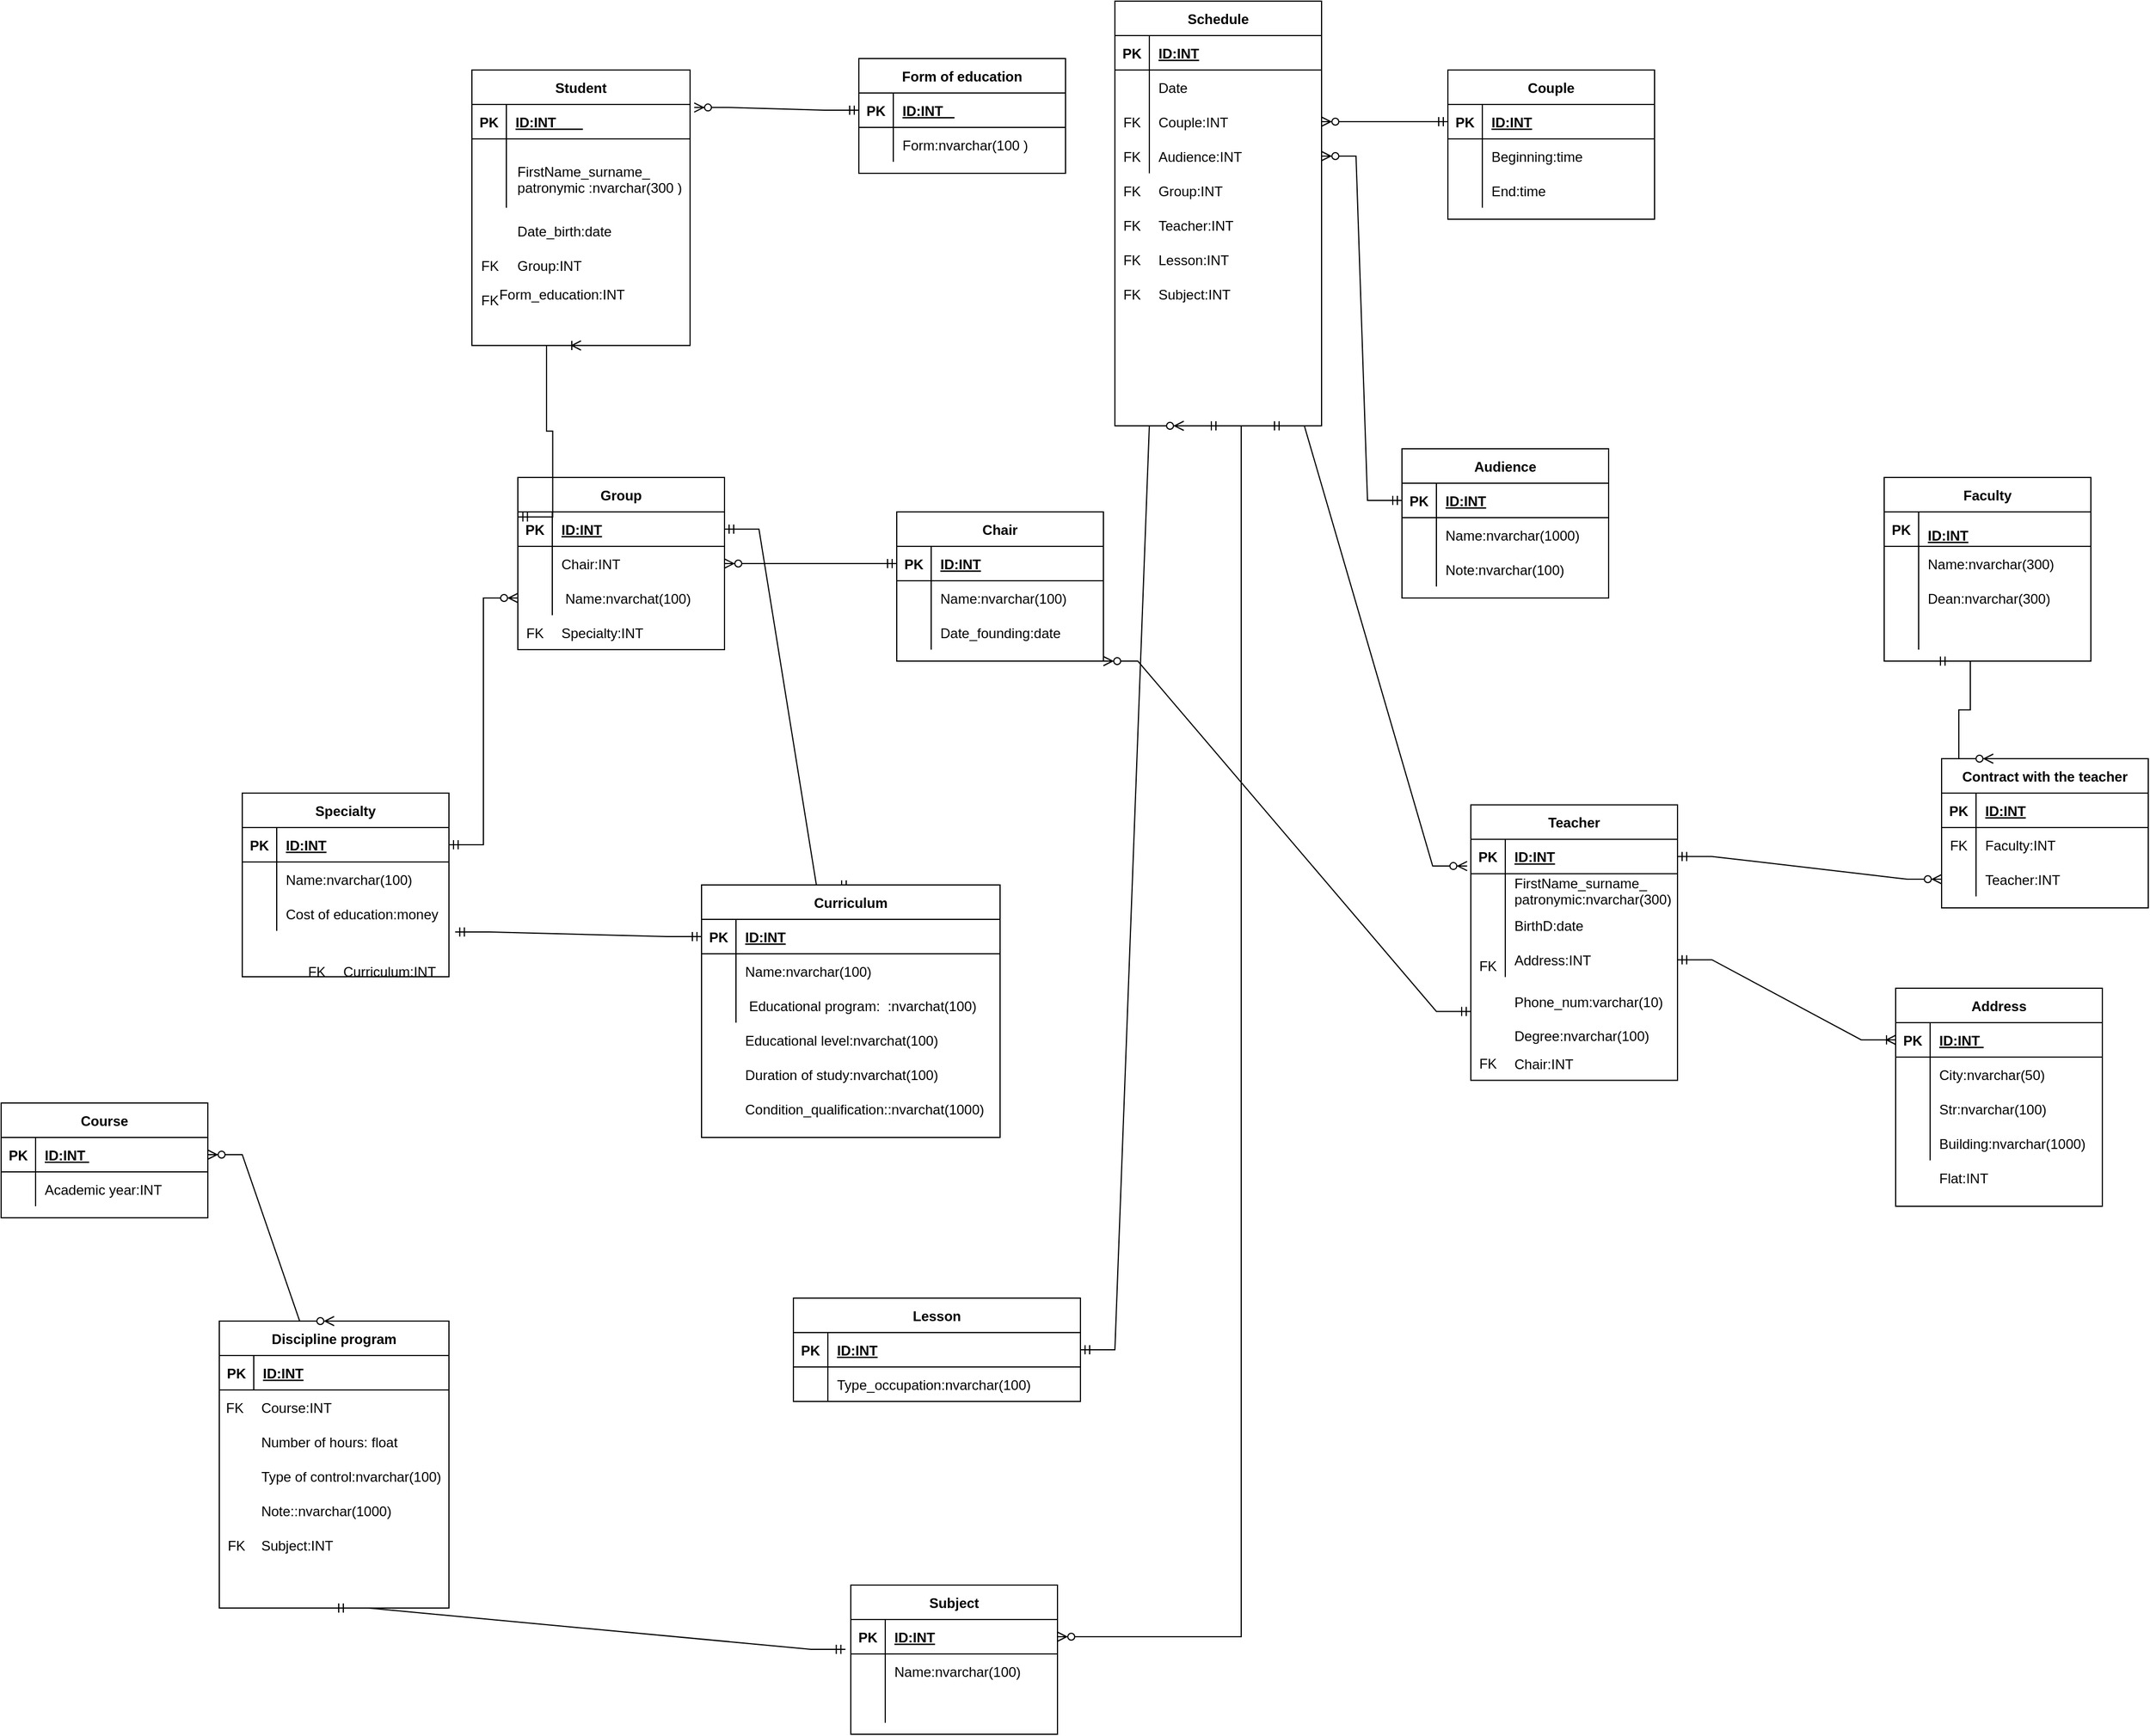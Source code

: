 <mxfile version="20.5.1" type="device"><diagram id="o1JqzL_vlx9-W4da6p4x" name="Страница 1"><mxGraphModel dx="1642" dy="3300" grid="1" gridSize="10" guides="1" tooltips="1" connect="1" arrows="1" fold="1" page="1" pageScale="1" pageWidth="1654" pageHeight="2336" math="0" shadow="0"><root><mxCell id="0"/><mxCell id="1" parent="0"/><mxCell id="ZwCm5L-ovncB7HPZf4Dr-1" value="Faculty" style="shape=table;startSize=30;container=1;collapsible=1;childLayout=tableLayout;fixedRows=1;rowLines=0;fontStyle=1;align=center;resizeLast=1;" parent="1" vertex="1"><mxGeometry x="1760" y="185" width="180" height="160" as="geometry"/></mxCell><mxCell id="ZwCm5L-ovncB7HPZf4Dr-2" value="" style="shape=tableRow;horizontal=0;startSize=0;swimlaneHead=0;swimlaneBody=0;fillColor=none;collapsible=0;dropTarget=0;points=[[0,0.5],[1,0.5]];portConstraint=eastwest;top=0;left=0;right=0;bottom=1;" parent="ZwCm5L-ovncB7HPZf4Dr-1" vertex="1"><mxGeometry y="30" width="180" height="30" as="geometry"/></mxCell><mxCell id="ZwCm5L-ovncB7HPZf4Dr-3" value="PK" style="shape=partialRectangle;connectable=0;fillColor=none;top=0;left=0;bottom=0;right=0;fontStyle=1;overflow=hidden;" parent="ZwCm5L-ovncB7HPZf4Dr-2" vertex="1"><mxGeometry width="30" height="30" as="geometry"><mxRectangle width="30" height="30" as="alternateBounds"/></mxGeometry></mxCell><mxCell id="ZwCm5L-ovncB7HPZf4Dr-4" value="" style="shape=partialRectangle;connectable=0;fillColor=none;top=0;left=0;bottom=0;right=0;align=left;spacingLeft=6;fontStyle=5;overflow=hidden;" parent="ZwCm5L-ovncB7HPZf4Dr-2" vertex="1"><mxGeometry x="30" width="150" height="30" as="geometry"><mxRectangle width="150" height="30" as="alternateBounds"/></mxGeometry></mxCell><mxCell id="ZwCm5L-ovncB7HPZf4Dr-5" value="" style="shape=tableRow;horizontal=0;startSize=0;swimlaneHead=0;swimlaneBody=0;fillColor=none;collapsible=0;dropTarget=0;points=[[0,0.5],[1,0.5]];portConstraint=eastwest;top=0;left=0;right=0;bottom=0;" parent="ZwCm5L-ovncB7HPZf4Dr-1" vertex="1"><mxGeometry y="60" width="180" height="30" as="geometry"/></mxCell><mxCell id="ZwCm5L-ovncB7HPZf4Dr-6" value="" style="shape=partialRectangle;connectable=0;fillColor=none;top=0;left=0;bottom=0;right=0;editable=1;overflow=hidden;" parent="ZwCm5L-ovncB7HPZf4Dr-5" vertex="1"><mxGeometry width="30" height="30" as="geometry"><mxRectangle width="30" height="30" as="alternateBounds"/></mxGeometry></mxCell><mxCell id="ZwCm5L-ovncB7HPZf4Dr-7" value="Name:nvarchar(300)" style="shape=partialRectangle;connectable=0;fillColor=none;top=0;left=0;bottom=0;right=0;align=left;spacingLeft=6;overflow=hidden;" parent="ZwCm5L-ovncB7HPZf4Dr-5" vertex="1"><mxGeometry x="30" width="150" height="30" as="geometry"><mxRectangle width="150" height="30" as="alternateBounds"/></mxGeometry></mxCell><mxCell id="ZwCm5L-ovncB7HPZf4Dr-8" value="" style="shape=tableRow;horizontal=0;startSize=0;swimlaneHead=0;swimlaneBody=0;fillColor=none;collapsible=0;dropTarget=0;points=[[0,0.5],[1,0.5]];portConstraint=eastwest;top=0;left=0;right=0;bottom=0;" parent="ZwCm5L-ovncB7HPZf4Dr-1" vertex="1"><mxGeometry y="90" width="180" height="30" as="geometry"/></mxCell><mxCell id="ZwCm5L-ovncB7HPZf4Dr-9" value="" style="shape=partialRectangle;connectable=0;fillColor=none;top=0;left=0;bottom=0;right=0;editable=1;overflow=hidden;" parent="ZwCm5L-ovncB7HPZf4Dr-8" vertex="1"><mxGeometry width="30" height="30" as="geometry"><mxRectangle width="30" height="30" as="alternateBounds"/></mxGeometry></mxCell><mxCell id="ZwCm5L-ovncB7HPZf4Dr-10" value="Dean:nvarchar(300)" style="shape=partialRectangle;connectable=0;fillColor=none;top=0;left=0;bottom=0;right=0;align=left;spacingLeft=6;overflow=hidden;" parent="ZwCm5L-ovncB7HPZf4Dr-8" vertex="1"><mxGeometry x="30" width="150" height="30" as="geometry"><mxRectangle width="150" height="30" as="alternateBounds"/></mxGeometry></mxCell><mxCell id="ZwCm5L-ovncB7HPZf4Dr-11" value="" style="shape=tableRow;horizontal=0;startSize=0;swimlaneHead=0;swimlaneBody=0;fillColor=none;collapsible=0;dropTarget=0;points=[[0,0.5],[1,0.5]];portConstraint=eastwest;top=0;left=0;right=0;bottom=0;" parent="ZwCm5L-ovncB7HPZf4Dr-1" vertex="1"><mxGeometry y="120" width="180" height="30" as="geometry"/></mxCell><mxCell id="ZwCm5L-ovncB7HPZf4Dr-12" value="" style="shape=partialRectangle;connectable=0;fillColor=none;top=0;left=0;bottom=0;right=0;editable=1;overflow=hidden;" parent="ZwCm5L-ovncB7HPZf4Dr-11" vertex="1"><mxGeometry width="30" height="30" as="geometry"><mxRectangle width="30" height="30" as="alternateBounds"/></mxGeometry></mxCell><mxCell id="ZwCm5L-ovncB7HPZf4Dr-13" value="" style="shape=partialRectangle;connectable=0;fillColor=none;top=0;left=0;bottom=0;right=0;align=left;spacingLeft=6;overflow=hidden;" parent="ZwCm5L-ovncB7HPZf4Dr-11" vertex="1"><mxGeometry x="30" width="150" height="30" as="geometry"><mxRectangle width="150" height="30" as="alternateBounds"/></mxGeometry></mxCell><mxCell id="ZwCm5L-ovncB7HPZf4Dr-14" value="Chair" style="shape=table;startSize=30;container=1;collapsible=1;childLayout=tableLayout;fixedRows=1;rowLines=0;fontStyle=1;align=center;resizeLast=1;" parent="1" vertex="1"><mxGeometry x="900" y="215" width="180" height="130" as="geometry"/></mxCell><mxCell id="ZwCm5L-ovncB7HPZf4Dr-15" value="" style="shape=tableRow;horizontal=0;startSize=0;swimlaneHead=0;swimlaneBody=0;fillColor=none;collapsible=0;dropTarget=0;points=[[0,0.5],[1,0.5]];portConstraint=eastwest;top=0;left=0;right=0;bottom=1;" parent="ZwCm5L-ovncB7HPZf4Dr-14" vertex="1"><mxGeometry y="30" width="180" height="30" as="geometry"/></mxCell><mxCell id="ZwCm5L-ovncB7HPZf4Dr-16" value="PK" style="shape=partialRectangle;connectable=0;fillColor=none;top=0;left=0;bottom=0;right=0;fontStyle=1;overflow=hidden;" parent="ZwCm5L-ovncB7HPZf4Dr-15" vertex="1"><mxGeometry width="30" height="30" as="geometry"><mxRectangle width="30" height="30" as="alternateBounds"/></mxGeometry></mxCell><mxCell id="ZwCm5L-ovncB7HPZf4Dr-17" value="ID:INT" style="shape=partialRectangle;connectable=0;fillColor=none;top=0;left=0;bottom=0;right=0;align=left;spacingLeft=6;fontStyle=5;overflow=hidden;" parent="ZwCm5L-ovncB7HPZf4Dr-15" vertex="1"><mxGeometry x="30" width="150" height="30" as="geometry"><mxRectangle width="150" height="30" as="alternateBounds"/></mxGeometry></mxCell><mxCell id="ZwCm5L-ovncB7HPZf4Dr-21" value="" style="shape=tableRow;horizontal=0;startSize=0;swimlaneHead=0;swimlaneBody=0;fillColor=none;collapsible=0;dropTarget=0;points=[[0,0.5],[1,0.5]];portConstraint=eastwest;top=0;left=0;right=0;bottom=0;" parent="ZwCm5L-ovncB7HPZf4Dr-14" vertex="1"><mxGeometry y="60" width="180" height="30" as="geometry"/></mxCell><mxCell id="ZwCm5L-ovncB7HPZf4Dr-22" value="" style="shape=partialRectangle;connectable=0;fillColor=none;top=0;left=0;bottom=0;right=0;editable=1;overflow=hidden;" parent="ZwCm5L-ovncB7HPZf4Dr-21" vertex="1"><mxGeometry width="30" height="30" as="geometry"><mxRectangle width="30" height="30" as="alternateBounds"/></mxGeometry></mxCell><mxCell id="ZwCm5L-ovncB7HPZf4Dr-23" value="Name:nvarchar(100)" style="shape=partialRectangle;connectable=0;fillColor=none;top=0;left=0;bottom=0;right=0;align=left;spacingLeft=6;overflow=hidden;" parent="ZwCm5L-ovncB7HPZf4Dr-21" vertex="1"><mxGeometry x="30" width="150" height="30" as="geometry"><mxRectangle width="150" height="30" as="alternateBounds"/></mxGeometry></mxCell><mxCell id="ZwCm5L-ovncB7HPZf4Dr-24" value="" style="shape=tableRow;horizontal=0;startSize=0;swimlaneHead=0;swimlaneBody=0;fillColor=none;collapsible=0;dropTarget=0;points=[[0,0.5],[1,0.5]];portConstraint=eastwest;top=0;left=0;right=0;bottom=0;" parent="ZwCm5L-ovncB7HPZf4Dr-14" vertex="1"><mxGeometry y="90" width="180" height="30" as="geometry"/></mxCell><mxCell id="ZwCm5L-ovncB7HPZf4Dr-25" value="" style="shape=partialRectangle;connectable=0;fillColor=none;top=0;left=0;bottom=0;right=0;editable=1;overflow=hidden;" parent="ZwCm5L-ovncB7HPZf4Dr-24" vertex="1"><mxGeometry width="30" height="30" as="geometry"><mxRectangle width="30" height="30" as="alternateBounds"/></mxGeometry></mxCell><mxCell id="ZwCm5L-ovncB7HPZf4Dr-26" value="Date_founding:date" style="shape=partialRectangle;connectable=0;fillColor=none;top=0;left=0;bottom=0;right=0;align=left;spacingLeft=6;overflow=hidden;" parent="ZwCm5L-ovncB7HPZf4Dr-24" vertex="1"><mxGeometry x="30" width="150" height="30" as="geometry"><mxRectangle width="150" height="30" as="alternateBounds"/></mxGeometry></mxCell><mxCell id="ZwCm5L-ovncB7HPZf4Dr-79" value="Subject" style="shape=table;startSize=30;container=1;collapsible=1;childLayout=tableLayout;fixedRows=1;rowLines=0;fontStyle=1;align=center;resizeLast=1;" parent="1" vertex="1"><mxGeometry x="860" y="1150" width="180" height="130.0" as="geometry"/></mxCell><mxCell id="ZwCm5L-ovncB7HPZf4Dr-80" value="" style="shape=tableRow;horizontal=0;startSize=0;swimlaneHead=0;swimlaneBody=0;fillColor=none;collapsible=0;dropTarget=0;points=[[0,0.5],[1,0.5]];portConstraint=eastwest;top=0;left=0;right=0;bottom=1;" parent="ZwCm5L-ovncB7HPZf4Dr-79" vertex="1"><mxGeometry y="30" width="180" height="30" as="geometry"/></mxCell><mxCell id="ZwCm5L-ovncB7HPZf4Dr-81" value="PK" style="shape=partialRectangle;connectable=0;fillColor=none;top=0;left=0;bottom=0;right=0;fontStyle=1;overflow=hidden;" parent="ZwCm5L-ovncB7HPZf4Dr-80" vertex="1"><mxGeometry width="30" height="30" as="geometry"><mxRectangle width="30" height="30" as="alternateBounds"/></mxGeometry></mxCell><mxCell id="ZwCm5L-ovncB7HPZf4Dr-82" value="ID:INT" style="shape=partialRectangle;connectable=0;fillColor=none;top=0;left=0;bottom=0;right=0;align=left;spacingLeft=6;fontStyle=5;overflow=hidden;" parent="ZwCm5L-ovncB7HPZf4Dr-80" vertex="1"><mxGeometry x="30" width="150" height="30" as="geometry"><mxRectangle width="150" height="30" as="alternateBounds"/></mxGeometry></mxCell><mxCell id="ZwCm5L-ovncB7HPZf4Dr-83" value="" style="shape=tableRow;horizontal=0;startSize=0;swimlaneHead=0;swimlaneBody=0;fillColor=none;collapsible=0;dropTarget=0;points=[[0,0.5],[1,0.5]];portConstraint=eastwest;top=0;left=0;right=0;bottom=0;" parent="ZwCm5L-ovncB7HPZf4Dr-79" vertex="1"><mxGeometry y="60" width="180" height="30" as="geometry"/></mxCell><mxCell id="ZwCm5L-ovncB7HPZf4Dr-84" value="" style="shape=partialRectangle;connectable=0;fillColor=none;top=0;left=0;bottom=0;right=0;editable=1;overflow=hidden;" parent="ZwCm5L-ovncB7HPZf4Dr-83" vertex="1"><mxGeometry width="30" height="30" as="geometry"><mxRectangle width="30" height="30" as="alternateBounds"/></mxGeometry></mxCell><mxCell id="ZwCm5L-ovncB7HPZf4Dr-85" value="Name:nvarchar(100)" style="shape=partialRectangle;connectable=0;fillColor=none;top=0;left=0;bottom=0;right=0;align=left;spacingLeft=6;overflow=hidden;" parent="ZwCm5L-ovncB7HPZf4Dr-83" vertex="1"><mxGeometry x="30" width="150" height="30" as="geometry"><mxRectangle width="150" height="30" as="alternateBounds"/></mxGeometry></mxCell><mxCell id="ZwCm5L-ovncB7HPZf4Dr-89" value="" style="shape=tableRow;horizontal=0;startSize=0;swimlaneHead=0;swimlaneBody=0;fillColor=none;collapsible=0;dropTarget=0;points=[[0,0.5],[1,0.5]];portConstraint=eastwest;top=0;left=0;right=0;bottom=0;" parent="ZwCm5L-ovncB7HPZf4Dr-79" vertex="1"><mxGeometry y="90" width="180" height="30" as="geometry"/></mxCell><mxCell id="ZwCm5L-ovncB7HPZf4Dr-90" value="" style="shape=partialRectangle;connectable=0;fillColor=none;top=0;left=0;bottom=0;right=0;editable=1;overflow=hidden;" parent="ZwCm5L-ovncB7HPZf4Dr-89" vertex="1"><mxGeometry width="30" height="30" as="geometry"><mxRectangle width="30" height="30" as="alternateBounds"/></mxGeometry></mxCell><mxCell id="ZwCm5L-ovncB7HPZf4Dr-91" value="" style="shape=partialRectangle;connectable=0;fillColor=none;top=0;left=0;bottom=0;right=0;align=left;spacingLeft=6;overflow=hidden;" parent="ZwCm5L-ovncB7HPZf4Dr-89" vertex="1"><mxGeometry x="30" width="150" height="30" as="geometry"><mxRectangle width="150" height="30" as="alternateBounds"/></mxGeometry></mxCell><mxCell id="ZwCm5L-ovncB7HPZf4Dr-105" value="Lesson" style="shape=table;startSize=30;container=1;collapsible=1;childLayout=tableLayout;fixedRows=1;rowLines=0;fontStyle=1;align=center;resizeLast=1;" parent="1" vertex="1"><mxGeometry x="810" y="900" width="250" height="90" as="geometry"/></mxCell><mxCell id="ZwCm5L-ovncB7HPZf4Dr-106" value="" style="shape=tableRow;horizontal=0;startSize=0;swimlaneHead=0;swimlaneBody=0;fillColor=none;collapsible=0;dropTarget=0;points=[[0,0.5],[1,0.5]];portConstraint=eastwest;top=0;left=0;right=0;bottom=1;" parent="ZwCm5L-ovncB7HPZf4Dr-105" vertex="1"><mxGeometry y="30" width="250" height="30" as="geometry"/></mxCell><mxCell id="ZwCm5L-ovncB7HPZf4Dr-107" value="PK" style="shape=partialRectangle;connectable=0;fillColor=none;top=0;left=0;bottom=0;right=0;fontStyle=1;overflow=hidden;" parent="ZwCm5L-ovncB7HPZf4Dr-106" vertex="1"><mxGeometry width="30" height="30" as="geometry"><mxRectangle width="30" height="30" as="alternateBounds"/></mxGeometry></mxCell><mxCell id="ZwCm5L-ovncB7HPZf4Dr-108" value="ID:INT" style="shape=partialRectangle;connectable=0;fillColor=none;top=0;left=0;bottom=0;right=0;align=left;spacingLeft=6;fontStyle=5;overflow=hidden;" parent="ZwCm5L-ovncB7HPZf4Dr-106" vertex="1"><mxGeometry x="30" width="220" height="30" as="geometry"><mxRectangle width="220" height="30" as="alternateBounds"/></mxGeometry></mxCell><mxCell id="ZwCm5L-ovncB7HPZf4Dr-109" value="" style="shape=tableRow;horizontal=0;startSize=0;swimlaneHead=0;swimlaneBody=0;fillColor=none;collapsible=0;dropTarget=0;points=[[0,0.5],[1,0.5]];portConstraint=eastwest;top=0;left=0;right=0;bottom=0;" parent="ZwCm5L-ovncB7HPZf4Dr-105" vertex="1"><mxGeometry y="60" width="250" height="30" as="geometry"/></mxCell><mxCell id="ZwCm5L-ovncB7HPZf4Dr-110" value="" style="shape=partialRectangle;connectable=0;fillColor=none;top=0;left=0;bottom=0;right=0;editable=1;overflow=hidden;" parent="ZwCm5L-ovncB7HPZf4Dr-109" vertex="1"><mxGeometry width="30" height="30" as="geometry"><mxRectangle width="30" height="30" as="alternateBounds"/></mxGeometry></mxCell><mxCell id="ZwCm5L-ovncB7HPZf4Dr-111" value="Type_occupation:nvarchar(100)" style="shape=partialRectangle;connectable=0;fillColor=none;top=0;left=0;bottom=0;right=0;align=left;spacingLeft=6;overflow=hidden;" parent="ZwCm5L-ovncB7HPZf4Dr-109" vertex="1"><mxGeometry x="30" width="220" height="30" as="geometry"><mxRectangle width="220" height="30" as="alternateBounds"/></mxGeometry></mxCell><mxCell id="ZwCm5L-ovncB7HPZf4Dr-118" value="Audience" style="shape=table;startSize=30;container=1;collapsible=1;childLayout=tableLayout;fixedRows=1;rowLines=0;fontStyle=1;align=center;resizeLast=1;" parent="1" vertex="1"><mxGeometry x="1340" y="160" width="180" height="130" as="geometry"/></mxCell><mxCell id="ZwCm5L-ovncB7HPZf4Dr-119" value="" style="shape=tableRow;horizontal=0;startSize=0;swimlaneHead=0;swimlaneBody=0;fillColor=none;collapsible=0;dropTarget=0;points=[[0,0.5],[1,0.5]];portConstraint=eastwest;top=0;left=0;right=0;bottom=1;" parent="ZwCm5L-ovncB7HPZf4Dr-118" vertex="1"><mxGeometry y="30" width="180" height="30" as="geometry"/></mxCell><mxCell id="ZwCm5L-ovncB7HPZf4Dr-120" value="PK" style="shape=partialRectangle;connectable=0;fillColor=none;top=0;left=0;bottom=0;right=0;fontStyle=1;overflow=hidden;" parent="ZwCm5L-ovncB7HPZf4Dr-119" vertex="1"><mxGeometry width="30" height="30" as="geometry"><mxRectangle width="30" height="30" as="alternateBounds"/></mxGeometry></mxCell><mxCell id="ZwCm5L-ovncB7HPZf4Dr-121" value="ID:INT" style="shape=partialRectangle;connectable=0;fillColor=none;top=0;left=0;bottom=0;right=0;align=left;spacingLeft=6;fontStyle=5;overflow=hidden;" parent="ZwCm5L-ovncB7HPZf4Dr-119" vertex="1"><mxGeometry x="30" width="150" height="30" as="geometry"><mxRectangle width="150" height="30" as="alternateBounds"/></mxGeometry></mxCell><mxCell id="ZwCm5L-ovncB7HPZf4Dr-122" value="" style="shape=tableRow;horizontal=0;startSize=0;swimlaneHead=0;swimlaneBody=0;fillColor=none;collapsible=0;dropTarget=0;points=[[0,0.5],[1,0.5]];portConstraint=eastwest;top=0;left=0;right=0;bottom=0;" parent="ZwCm5L-ovncB7HPZf4Dr-118" vertex="1"><mxGeometry y="60" width="180" height="30" as="geometry"/></mxCell><mxCell id="ZwCm5L-ovncB7HPZf4Dr-123" value="" style="shape=partialRectangle;connectable=0;fillColor=none;top=0;left=0;bottom=0;right=0;editable=1;overflow=hidden;" parent="ZwCm5L-ovncB7HPZf4Dr-122" vertex="1"><mxGeometry width="30" height="30" as="geometry"><mxRectangle width="30" height="30" as="alternateBounds"/></mxGeometry></mxCell><mxCell id="ZwCm5L-ovncB7HPZf4Dr-124" value="Name:nvarchar(1000)" style="shape=partialRectangle;connectable=0;fillColor=none;top=0;left=0;bottom=0;right=0;align=left;spacingLeft=6;overflow=hidden;" parent="ZwCm5L-ovncB7HPZf4Dr-122" vertex="1"><mxGeometry x="30" width="150" height="30" as="geometry"><mxRectangle width="150" height="30" as="alternateBounds"/></mxGeometry></mxCell><mxCell id="ZwCm5L-ovncB7HPZf4Dr-125" value="" style="shape=tableRow;horizontal=0;startSize=0;swimlaneHead=0;swimlaneBody=0;fillColor=none;collapsible=0;dropTarget=0;points=[[0,0.5],[1,0.5]];portConstraint=eastwest;top=0;left=0;right=0;bottom=0;" parent="ZwCm5L-ovncB7HPZf4Dr-118" vertex="1"><mxGeometry y="90" width="180" height="30" as="geometry"/></mxCell><mxCell id="ZwCm5L-ovncB7HPZf4Dr-126" value="" style="shape=partialRectangle;connectable=0;fillColor=none;top=0;left=0;bottom=0;right=0;editable=1;overflow=hidden;" parent="ZwCm5L-ovncB7HPZf4Dr-125" vertex="1"><mxGeometry width="30" height="30" as="geometry"><mxRectangle width="30" height="30" as="alternateBounds"/></mxGeometry></mxCell><mxCell id="ZwCm5L-ovncB7HPZf4Dr-127" value="Note:nvarchar(100)" style="shape=partialRectangle;connectable=0;fillColor=none;top=0;left=0;bottom=0;right=0;align=left;spacingLeft=6;overflow=hidden;" parent="ZwCm5L-ovncB7HPZf4Dr-125" vertex="1"><mxGeometry x="30" width="150" height="30" as="geometry"><mxRectangle width="150" height="30" as="alternateBounds"/></mxGeometry></mxCell><mxCell id="ZwCm5L-ovncB7HPZf4Dr-170" value="Specialty" style="shape=table;startSize=30;container=1;collapsible=1;childLayout=tableLayout;fixedRows=1;rowLines=0;fontStyle=1;align=center;resizeLast=1;" parent="1" vertex="1"><mxGeometry x="330" y="460" width="180" height="160" as="geometry"/></mxCell><mxCell id="ZwCm5L-ovncB7HPZf4Dr-171" value="" style="shape=tableRow;horizontal=0;startSize=0;swimlaneHead=0;swimlaneBody=0;fillColor=none;collapsible=0;dropTarget=0;points=[[0,0.5],[1,0.5]];portConstraint=eastwest;top=0;left=0;right=0;bottom=1;" parent="ZwCm5L-ovncB7HPZf4Dr-170" vertex="1"><mxGeometry y="30" width="180" height="30" as="geometry"/></mxCell><mxCell id="ZwCm5L-ovncB7HPZf4Dr-172" value="PK" style="shape=partialRectangle;connectable=0;fillColor=none;top=0;left=0;bottom=0;right=0;fontStyle=1;overflow=hidden;" parent="ZwCm5L-ovncB7HPZf4Dr-171" vertex="1"><mxGeometry width="30" height="30" as="geometry"><mxRectangle width="30" height="30" as="alternateBounds"/></mxGeometry></mxCell><mxCell id="ZwCm5L-ovncB7HPZf4Dr-173" value="ID:INT" style="shape=partialRectangle;connectable=0;fillColor=none;top=0;left=0;bottom=0;right=0;align=left;spacingLeft=6;fontStyle=5;overflow=hidden;" parent="ZwCm5L-ovncB7HPZf4Dr-171" vertex="1"><mxGeometry x="30" width="150" height="30" as="geometry"><mxRectangle width="150" height="30" as="alternateBounds"/></mxGeometry></mxCell><mxCell id="ZwCm5L-ovncB7HPZf4Dr-174" value="" style="shape=tableRow;horizontal=0;startSize=0;swimlaneHead=0;swimlaneBody=0;fillColor=none;collapsible=0;dropTarget=0;points=[[0,0.5],[1,0.5]];portConstraint=eastwest;top=0;left=0;right=0;bottom=0;" parent="ZwCm5L-ovncB7HPZf4Dr-170" vertex="1"><mxGeometry y="60" width="180" height="30" as="geometry"/></mxCell><mxCell id="ZwCm5L-ovncB7HPZf4Dr-175" value="" style="shape=partialRectangle;connectable=0;fillColor=none;top=0;left=0;bottom=0;right=0;editable=1;overflow=hidden;" parent="ZwCm5L-ovncB7HPZf4Dr-174" vertex="1"><mxGeometry width="30" height="30" as="geometry"><mxRectangle width="30" height="30" as="alternateBounds"/></mxGeometry></mxCell><mxCell id="ZwCm5L-ovncB7HPZf4Dr-176" value="Name:nvarchar(100)" style="shape=partialRectangle;connectable=0;fillColor=none;top=0;left=0;bottom=0;right=0;align=left;spacingLeft=6;overflow=hidden;" parent="ZwCm5L-ovncB7HPZf4Dr-174" vertex="1"><mxGeometry x="30" width="150" height="30" as="geometry"><mxRectangle width="150" height="30" as="alternateBounds"/></mxGeometry></mxCell><mxCell id="ZwCm5L-ovncB7HPZf4Dr-177" value="" style="shape=tableRow;horizontal=0;startSize=0;swimlaneHead=0;swimlaneBody=0;fillColor=none;collapsible=0;dropTarget=0;points=[[0,0.5],[1,0.5]];portConstraint=eastwest;top=0;left=0;right=0;bottom=0;" parent="ZwCm5L-ovncB7HPZf4Dr-170" vertex="1"><mxGeometry y="90" width="180" height="30" as="geometry"/></mxCell><mxCell id="ZwCm5L-ovncB7HPZf4Dr-178" value="" style="shape=partialRectangle;connectable=0;fillColor=none;top=0;left=0;bottom=0;right=0;editable=1;overflow=hidden;" parent="ZwCm5L-ovncB7HPZf4Dr-177" vertex="1"><mxGeometry width="30" height="30" as="geometry"><mxRectangle width="30" height="30" as="alternateBounds"/></mxGeometry></mxCell><mxCell id="ZwCm5L-ovncB7HPZf4Dr-179" value="Cost of education:money" style="shape=partialRectangle;connectable=0;fillColor=none;top=0;left=0;bottom=0;right=0;align=left;spacingLeft=6;overflow=hidden;" parent="ZwCm5L-ovncB7HPZf4Dr-177" vertex="1"><mxGeometry x="30" width="150" height="30" as="geometry"><mxRectangle width="150" height="30" as="alternateBounds"/></mxGeometry></mxCell><mxCell id="HOyRZz_U9p-xj7Ou2N89-10" value="" style="group" parent="1" vertex="1" connectable="0"><mxGeometry x="1400" y="480" width="180" height="240" as="geometry"/></mxCell><mxCell id="HOyRZz_U9p-xj7Ou2N89-9" value="Phone_num:varchar(10)" style="shape=partialRectangle;connectable=0;fillColor=none;top=0;left=0;bottom=0;right=0;align=left;spacingLeft=6;overflow=hidden;" parent="HOyRZz_U9p-xj7Ou2N89-10" vertex="1"><mxGeometry x="30" y="146.939" width="150" height="29.388" as="geometry"><mxRectangle width="150" height="30" as="alternateBounds"/></mxGeometry></mxCell><mxCell id="aCk5Hk3xmhB46_vXXQ1A-5" value="" style="group" parent="HOyRZz_U9p-xj7Ou2N89-10" vertex="1" connectable="0"><mxGeometry y="-9.796" width="180" height="240" as="geometry"/></mxCell><mxCell id="ZwCm5L-ovncB7HPZf4Dr-27" value="Teacher" style="shape=table;startSize=30;container=1;collapsible=1;childLayout=tableLayout;fixedRows=1;rowLines=0;fontStyle=1;align=center;resizeLast=1;" parent="aCk5Hk3xmhB46_vXXQ1A-5" vertex="1"><mxGeometry width="180" height="240" as="geometry"/></mxCell><mxCell id="ZwCm5L-ovncB7HPZf4Dr-28" value="" style="shape=tableRow;horizontal=0;startSize=0;swimlaneHead=0;swimlaneBody=0;fillColor=none;collapsible=0;dropTarget=0;points=[[0,0.5],[1,0.5]];portConstraint=eastwest;top=0;left=0;right=0;bottom=1;" parent="ZwCm5L-ovncB7HPZf4Dr-27" vertex="1"><mxGeometry y="30" width="180" height="30" as="geometry"/></mxCell><mxCell id="ZwCm5L-ovncB7HPZf4Dr-29" value="PK" style="shape=partialRectangle;connectable=0;fillColor=none;top=0;left=0;bottom=0;right=0;fontStyle=1;overflow=hidden;" parent="ZwCm5L-ovncB7HPZf4Dr-28" vertex="1"><mxGeometry width="30" height="30" as="geometry"><mxRectangle width="30" height="30" as="alternateBounds"/></mxGeometry></mxCell><mxCell id="ZwCm5L-ovncB7HPZf4Dr-30" value="ID:INT" style="shape=partialRectangle;connectable=0;fillColor=none;top=0;left=0;bottom=0;right=0;align=left;spacingLeft=6;fontStyle=5;overflow=hidden;" parent="ZwCm5L-ovncB7HPZf4Dr-28" vertex="1"><mxGeometry x="30" width="150" height="30" as="geometry"><mxRectangle width="150" height="30" as="alternateBounds"/></mxGeometry></mxCell><mxCell id="ZwCm5L-ovncB7HPZf4Dr-31" value="" style="shape=tableRow;horizontal=0;startSize=0;swimlaneHead=0;swimlaneBody=0;fillColor=none;collapsible=0;dropTarget=0;points=[[0,0.5],[1,0.5]];portConstraint=eastwest;top=0;left=0;right=0;bottom=0;" parent="ZwCm5L-ovncB7HPZf4Dr-27" vertex="1"><mxGeometry y="60" width="180" height="30" as="geometry"/></mxCell><mxCell id="ZwCm5L-ovncB7HPZf4Dr-32" value="" style="shape=partialRectangle;connectable=0;fillColor=none;top=0;left=0;bottom=0;right=0;editable=1;overflow=hidden;" parent="ZwCm5L-ovncB7HPZf4Dr-31" vertex="1"><mxGeometry width="30" height="30" as="geometry"><mxRectangle width="30" height="30" as="alternateBounds"/></mxGeometry></mxCell><mxCell id="ZwCm5L-ovncB7HPZf4Dr-33" value="FirstName_surname_&#10;patronymic:nvarchar(300)" style="shape=partialRectangle;connectable=0;fillColor=none;top=0;left=0;bottom=0;right=0;align=left;spacingLeft=6;overflow=hidden;" parent="ZwCm5L-ovncB7HPZf4Dr-31" vertex="1"><mxGeometry x="30" width="150" height="30" as="geometry"><mxRectangle width="150" height="30" as="alternateBounds"/></mxGeometry></mxCell><mxCell id="ZwCm5L-ovncB7HPZf4Dr-34" value="" style="shape=tableRow;horizontal=0;startSize=0;swimlaneHead=0;swimlaneBody=0;fillColor=none;collapsible=0;dropTarget=0;points=[[0,0.5],[1,0.5]];portConstraint=eastwest;top=0;left=0;right=0;bottom=0;" parent="ZwCm5L-ovncB7HPZf4Dr-27" vertex="1"><mxGeometry y="90" width="180" height="30" as="geometry"/></mxCell><mxCell id="ZwCm5L-ovncB7HPZf4Dr-35" value="" style="shape=partialRectangle;connectable=0;fillColor=none;top=0;left=0;bottom=0;right=0;editable=1;overflow=hidden;" parent="ZwCm5L-ovncB7HPZf4Dr-34" vertex="1"><mxGeometry width="30" height="30" as="geometry"><mxRectangle width="30" height="30" as="alternateBounds"/></mxGeometry></mxCell><mxCell id="ZwCm5L-ovncB7HPZf4Dr-36" value="BirthD:date" style="shape=partialRectangle;connectable=0;fillColor=none;top=0;left=0;bottom=0;right=0;align=left;spacingLeft=6;overflow=hidden;" parent="ZwCm5L-ovncB7HPZf4Dr-34" vertex="1"><mxGeometry x="30" width="150" height="30" as="geometry"><mxRectangle width="150" height="30" as="alternateBounds"/></mxGeometry></mxCell><mxCell id="ZwCm5L-ovncB7HPZf4Dr-37" value="" style="shape=tableRow;horizontal=0;startSize=0;swimlaneHead=0;swimlaneBody=0;fillColor=none;collapsible=0;dropTarget=0;points=[[0,0.5],[1,0.5]];portConstraint=eastwest;top=0;left=0;right=0;bottom=0;" parent="ZwCm5L-ovncB7HPZf4Dr-27" vertex="1"><mxGeometry y="120" width="180" height="30" as="geometry"/></mxCell><mxCell id="ZwCm5L-ovncB7HPZf4Dr-38" value="" style="shape=partialRectangle;connectable=0;fillColor=none;top=0;left=0;bottom=0;right=0;editable=1;overflow=hidden;" parent="ZwCm5L-ovncB7HPZf4Dr-37" vertex="1"><mxGeometry width="30" height="30" as="geometry"><mxRectangle width="30" height="30" as="alternateBounds"/></mxGeometry></mxCell><mxCell id="ZwCm5L-ovncB7HPZf4Dr-39" value="Address:INT" style="shape=partialRectangle;connectable=0;fillColor=none;top=0;left=0;bottom=0;right=0;align=left;spacingLeft=6;overflow=hidden;" parent="ZwCm5L-ovncB7HPZf4Dr-37" vertex="1"><mxGeometry x="30" width="150" height="30" as="geometry"><mxRectangle width="150" height="30" as="alternateBounds"/></mxGeometry></mxCell><mxCell id="aCk5Hk3xmhB46_vXXQ1A-4" value="Degree:nvarchar(100)" style="shape=partialRectangle;connectable=0;fillColor=none;top=0;left=0;bottom=0;right=0;align=left;spacingLeft=6;overflow=hidden;" parent="aCk5Hk3xmhB46_vXXQ1A-5" vertex="1"><mxGeometry x="30" y="186.122" width="150" height="29.388" as="geometry"><mxRectangle width="150" height="30" as="alternateBounds"/></mxGeometry></mxCell><mxCell id="aCk5Hk3xmhB46_vXXQ1A-6" value="Chair:INT" style="shape=partialRectangle;connectable=0;fillColor=none;top=0;left=0;bottom=0;right=0;align=left;spacingLeft=6;overflow=hidden;" parent="aCk5Hk3xmhB46_vXXQ1A-5" vertex="1"><mxGeometry x="30" y="210.612" width="150" height="29.388" as="geometry"><mxRectangle width="150" height="30" as="alternateBounds"/></mxGeometry></mxCell><mxCell id="AHj7-lEyx9TyGgyaUCBQ-16" value="FK" style="shape=partialRectangle;connectable=0;fillColor=none;top=0;left=0;bottom=0;right=0;editable=1;overflow=hidden;" parent="aCk5Hk3xmhB46_vXXQ1A-5" vertex="1"><mxGeometry y="124.796" width="30" height="30" as="geometry"><mxRectangle width="30" height="30" as="alternateBounds"/></mxGeometry></mxCell><mxCell id="AHj7-lEyx9TyGgyaUCBQ-5" value="FK" style="shape=partialRectangle;connectable=0;fillColor=none;top=0;left=0;bottom=0;right=0;editable=1;overflow=hidden;" parent="aCk5Hk3xmhB46_vXXQ1A-5" vertex="1"><mxGeometry y="209.996" width="30" height="30" as="geometry"><mxRectangle width="30" height="30" as="alternateBounds"/></mxGeometry></mxCell><mxCell id="HOyRZz_U9p-xj7Ou2N89-11" value="" style="shape=partialRectangle;connectable=0;fillColor=none;top=0;left=0;bottom=0;right=0;editable=1;overflow=hidden;" parent="1" vertex="1"><mxGeometry x="350" y="570" width="30" height="30" as="geometry"><mxRectangle width="30" height="30" as="alternateBounds"/></mxGeometry></mxCell><mxCell id="HOyRZz_U9p-xj7Ou2N89-13" value="" style="shape=partialRectangle;connectable=0;fillColor=none;top=0;left=0;bottom=0;right=0;editable=1;overflow=hidden;" parent="1" vertex="1"><mxGeometry x="350" y="600" width="30" height="30" as="geometry"><mxRectangle width="30" height="30" as="alternateBounds"/></mxGeometry></mxCell><mxCell id="HOyRZz_U9p-xj7Ou2N89-15" value="Course" style="shape=table;startSize=30;container=1;collapsible=1;childLayout=tableLayout;fixedRows=1;rowLines=0;fontStyle=1;align=center;resizeLast=1;" parent="1" vertex="1"><mxGeometry x="120" y="730" width="180" height="100" as="geometry"/></mxCell><mxCell id="HOyRZz_U9p-xj7Ou2N89-16" value="" style="shape=tableRow;horizontal=0;startSize=0;swimlaneHead=0;swimlaneBody=0;fillColor=none;collapsible=0;dropTarget=0;points=[[0,0.5],[1,0.5]];portConstraint=eastwest;top=0;left=0;right=0;bottom=1;" parent="HOyRZz_U9p-xj7Ou2N89-15" vertex="1"><mxGeometry y="30" width="180" height="30" as="geometry"/></mxCell><mxCell id="HOyRZz_U9p-xj7Ou2N89-17" value="PK" style="shape=partialRectangle;connectable=0;fillColor=none;top=0;left=0;bottom=0;right=0;fontStyle=1;overflow=hidden;" parent="HOyRZz_U9p-xj7Ou2N89-16" vertex="1"><mxGeometry width="30" height="30" as="geometry"><mxRectangle width="30" height="30" as="alternateBounds"/></mxGeometry></mxCell><mxCell id="HOyRZz_U9p-xj7Ou2N89-18" value="ID:INT " style="shape=partialRectangle;connectable=0;fillColor=none;top=0;left=0;bottom=0;right=0;align=left;spacingLeft=6;fontStyle=5;overflow=hidden;" parent="HOyRZz_U9p-xj7Ou2N89-16" vertex="1"><mxGeometry x="30" width="150" height="30" as="geometry"><mxRectangle width="150" height="30" as="alternateBounds"/></mxGeometry></mxCell><mxCell id="HOyRZz_U9p-xj7Ou2N89-19" value="" style="shape=tableRow;horizontal=0;startSize=0;swimlaneHead=0;swimlaneBody=0;fillColor=none;collapsible=0;dropTarget=0;points=[[0,0.5],[1,0.5]];portConstraint=eastwest;top=0;left=0;right=0;bottom=0;" parent="HOyRZz_U9p-xj7Ou2N89-15" vertex="1"><mxGeometry y="60" width="180" height="30" as="geometry"/></mxCell><mxCell id="HOyRZz_U9p-xj7Ou2N89-20" value="" style="shape=partialRectangle;connectable=0;fillColor=none;top=0;left=0;bottom=0;right=0;editable=1;overflow=hidden;" parent="HOyRZz_U9p-xj7Ou2N89-19" vertex="1"><mxGeometry width="30" height="30" as="geometry"><mxRectangle width="30" height="30" as="alternateBounds"/></mxGeometry></mxCell><mxCell id="HOyRZz_U9p-xj7Ou2N89-21" value="Academic year:INT" style="shape=partialRectangle;connectable=0;fillColor=none;top=0;left=0;bottom=0;right=0;align=left;spacingLeft=6;overflow=hidden;" parent="HOyRZz_U9p-xj7Ou2N89-19" vertex="1"><mxGeometry x="30" width="150" height="30" as="geometry"><mxRectangle width="150" height="30" as="alternateBounds"/></mxGeometry></mxCell><mxCell id="HOyRZz_U9p-xj7Ou2N89-53" value="Couple" style="shape=table;startSize=30;container=1;collapsible=1;childLayout=tableLayout;fixedRows=1;rowLines=0;fontStyle=1;align=center;resizeLast=1;" parent="1" vertex="1"><mxGeometry x="1380" y="-170" width="180" height="130" as="geometry"/></mxCell><mxCell id="HOyRZz_U9p-xj7Ou2N89-54" value="" style="shape=tableRow;horizontal=0;startSize=0;swimlaneHead=0;swimlaneBody=0;fillColor=none;collapsible=0;dropTarget=0;points=[[0,0.5],[1,0.5]];portConstraint=eastwest;top=0;left=0;right=0;bottom=1;" parent="HOyRZz_U9p-xj7Ou2N89-53" vertex="1"><mxGeometry y="30" width="180" height="30" as="geometry"/></mxCell><mxCell id="HOyRZz_U9p-xj7Ou2N89-55" value="PK" style="shape=partialRectangle;connectable=0;fillColor=none;top=0;left=0;bottom=0;right=0;fontStyle=1;overflow=hidden;" parent="HOyRZz_U9p-xj7Ou2N89-54" vertex="1"><mxGeometry width="30" height="30" as="geometry"><mxRectangle width="30" height="30" as="alternateBounds"/></mxGeometry></mxCell><mxCell id="HOyRZz_U9p-xj7Ou2N89-56" value="ID:INT" style="shape=partialRectangle;connectable=0;fillColor=none;top=0;left=0;bottom=0;right=0;align=left;spacingLeft=6;fontStyle=5;overflow=hidden;" parent="HOyRZz_U9p-xj7Ou2N89-54" vertex="1"><mxGeometry x="30" width="150" height="30" as="geometry"><mxRectangle width="150" height="30" as="alternateBounds"/></mxGeometry></mxCell><mxCell id="HOyRZz_U9p-xj7Ou2N89-57" value="" style="shape=tableRow;horizontal=0;startSize=0;swimlaneHead=0;swimlaneBody=0;fillColor=none;collapsible=0;dropTarget=0;points=[[0,0.5],[1,0.5]];portConstraint=eastwest;top=0;left=0;right=0;bottom=0;" parent="HOyRZz_U9p-xj7Ou2N89-53" vertex="1"><mxGeometry y="60" width="180" height="30" as="geometry"/></mxCell><mxCell id="HOyRZz_U9p-xj7Ou2N89-58" value="" style="shape=partialRectangle;connectable=0;fillColor=none;top=0;left=0;bottom=0;right=0;editable=1;overflow=hidden;" parent="HOyRZz_U9p-xj7Ou2N89-57" vertex="1"><mxGeometry width="30" height="30" as="geometry"><mxRectangle width="30" height="30" as="alternateBounds"/></mxGeometry></mxCell><mxCell id="HOyRZz_U9p-xj7Ou2N89-59" value="Beginning:time" style="shape=partialRectangle;connectable=0;fillColor=none;top=0;left=0;bottom=0;right=0;align=left;spacingLeft=6;overflow=hidden;" parent="HOyRZz_U9p-xj7Ou2N89-57" vertex="1"><mxGeometry x="30" width="150" height="30" as="geometry"><mxRectangle width="150" height="30" as="alternateBounds"/></mxGeometry></mxCell><mxCell id="HOyRZz_U9p-xj7Ou2N89-60" value="" style="shape=tableRow;horizontal=0;startSize=0;swimlaneHead=0;swimlaneBody=0;fillColor=none;collapsible=0;dropTarget=0;points=[[0,0.5],[1,0.5]];portConstraint=eastwest;top=0;left=0;right=0;bottom=0;" parent="HOyRZz_U9p-xj7Ou2N89-53" vertex="1"><mxGeometry y="90" width="180" height="30" as="geometry"/></mxCell><mxCell id="HOyRZz_U9p-xj7Ou2N89-61" value="" style="shape=partialRectangle;connectable=0;fillColor=none;top=0;left=0;bottom=0;right=0;editable=1;overflow=hidden;" parent="HOyRZz_U9p-xj7Ou2N89-60" vertex="1"><mxGeometry width="30" height="30" as="geometry"><mxRectangle width="30" height="30" as="alternateBounds"/></mxGeometry></mxCell><mxCell id="HOyRZz_U9p-xj7Ou2N89-62" value="End:time" style="shape=partialRectangle;connectable=0;fillColor=none;top=0;left=0;bottom=0;right=0;align=left;spacingLeft=6;overflow=hidden;" parent="HOyRZz_U9p-xj7Ou2N89-60" vertex="1"><mxGeometry x="30" width="150" height="30" as="geometry"><mxRectangle width="150" height="30" as="alternateBounds"/></mxGeometry></mxCell><mxCell id="HOyRZz_U9p-xj7Ou2N89-71" value="" style="group" parent="1" vertex="1" connectable="0"><mxGeometry x="1090" y="-230" width="180" height="370" as="geometry"/></mxCell><mxCell id="ZwCm5L-ovncB7HPZf4Dr-40" value="Schedule" style="shape=table;startSize=30;container=1;collapsible=1;childLayout=tableLayout;fixedRows=1;rowLines=0;fontStyle=1;align=center;resizeLast=1;" parent="HOyRZz_U9p-xj7Ou2N89-71" vertex="1"><mxGeometry width="180" height="370" as="geometry"/></mxCell><mxCell id="ZwCm5L-ovncB7HPZf4Dr-41" value="" style="shape=tableRow;horizontal=0;startSize=0;swimlaneHead=0;swimlaneBody=0;fillColor=none;collapsible=0;dropTarget=0;points=[[0,0.5],[1,0.5]];portConstraint=eastwest;top=0;left=0;right=0;bottom=1;" parent="ZwCm5L-ovncB7HPZf4Dr-40" vertex="1"><mxGeometry y="30" width="180" height="30" as="geometry"/></mxCell><mxCell id="ZwCm5L-ovncB7HPZf4Dr-42" value="PK" style="shape=partialRectangle;connectable=0;fillColor=none;top=0;left=0;bottom=0;right=0;fontStyle=1;overflow=hidden;" parent="ZwCm5L-ovncB7HPZf4Dr-41" vertex="1"><mxGeometry width="30" height="30" as="geometry"><mxRectangle width="30" height="30" as="alternateBounds"/></mxGeometry></mxCell><mxCell id="ZwCm5L-ovncB7HPZf4Dr-43" value="ID:INT" style="shape=partialRectangle;connectable=0;fillColor=none;top=0;left=0;bottom=0;right=0;align=left;spacingLeft=6;fontStyle=5;overflow=hidden;" parent="ZwCm5L-ovncB7HPZf4Dr-41" vertex="1"><mxGeometry x="30" width="150" height="30" as="geometry"><mxRectangle width="150" height="30" as="alternateBounds"/></mxGeometry></mxCell><mxCell id="ZwCm5L-ovncB7HPZf4Dr-44" value="" style="shape=tableRow;horizontal=0;startSize=0;swimlaneHead=0;swimlaneBody=0;fillColor=none;collapsible=0;dropTarget=0;points=[[0,0.5],[1,0.5]];portConstraint=eastwest;top=0;left=0;right=0;bottom=0;" parent="ZwCm5L-ovncB7HPZf4Dr-40" vertex="1"><mxGeometry y="60" width="180" height="30" as="geometry"/></mxCell><mxCell id="ZwCm5L-ovncB7HPZf4Dr-45" value="" style="shape=partialRectangle;connectable=0;fillColor=none;top=0;left=0;bottom=0;right=0;editable=1;overflow=hidden;" parent="ZwCm5L-ovncB7HPZf4Dr-44" vertex="1"><mxGeometry width="30" height="30" as="geometry"><mxRectangle width="30" height="30" as="alternateBounds"/></mxGeometry></mxCell><mxCell id="ZwCm5L-ovncB7HPZf4Dr-46" value="Date" style="shape=partialRectangle;connectable=0;fillColor=none;top=0;left=0;bottom=0;right=0;align=left;spacingLeft=6;overflow=hidden;" parent="ZwCm5L-ovncB7HPZf4Dr-44" vertex="1"><mxGeometry x="30" width="150" height="30" as="geometry"><mxRectangle width="150" height="30" as="alternateBounds"/></mxGeometry></mxCell><mxCell id="ZwCm5L-ovncB7HPZf4Dr-47" value="" style="shape=tableRow;horizontal=0;startSize=0;swimlaneHead=0;swimlaneBody=0;fillColor=none;collapsible=0;dropTarget=0;points=[[0,0.5],[1,0.5]];portConstraint=eastwest;top=0;left=0;right=0;bottom=0;" parent="ZwCm5L-ovncB7HPZf4Dr-40" vertex="1"><mxGeometry y="90" width="180" height="30" as="geometry"/></mxCell><mxCell id="ZwCm5L-ovncB7HPZf4Dr-48" value="" style="shape=partialRectangle;connectable=0;fillColor=none;top=0;left=0;bottom=0;right=0;editable=1;overflow=hidden;" parent="ZwCm5L-ovncB7HPZf4Dr-47" vertex="1"><mxGeometry width="30" height="30" as="geometry"><mxRectangle width="30" height="30" as="alternateBounds"/></mxGeometry></mxCell><mxCell id="ZwCm5L-ovncB7HPZf4Dr-49" value="Couple:INT" style="shape=partialRectangle;connectable=0;fillColor=none;top=0;left=0;bottom=0;right=0;align=left;spacingLeft=6;overflow=hidden;" parent="ZwCm5L-ovncB7HPZf4Dr-47" vertex="1"><mxGeometry x="30" width="150" height="30" as="geometry"><mxRectangle width="150" height="30" as="alternateBounds"/></mxGeometry></mxCell><mxCell id="ZwCm5L-ovncB7HPZf4Dr-50" value="" style="shape=tableRow;horizontal=0;startSize=0;swimlaneHead=0;swimlaneBody=0;fillColor=none;collapsible=0;dropTarget=0;points=[[0,0.5],[1,0.5]];portConstraint=eastwest;top=0;left=0;right=0;bottom=0;" parent="ZwCm5L-ovncB7HPZf4Dr-40" vertex="1"><mxGeometry y="120" width="180" height="30" as="geometry"/></mxCell><mxCell id="ZwCm5L-ovncB7HPZf4Dr-51" value="" style="shape=partialRectangle;connectable=0;fillColor=none;top=0;left=0;bottom=0;right=0;editable=1;overflow=hidden;" parent="ZwCm5L-ovncB7HPZf4Dr-50" vertex="1"><mxGeometry width="30" height="30" as="geometry"><mxRectangle width="30" height="30" as="alternateBounds"/></mxGeometry></mxCell><mxCell id="ZwCm5L-ovncB7HPZf4Dr-52" value="Audience:INT" style="shape=partialRectangle;connectable=0;fillColor=none;top=0;left=0;bottom=0;right=0;align=left;spacingLeft=6;overflow=hidden;" parent="ZwCm5L-ovncB7HPZf4Dr-50" vertex="1"><mxGeometry x="30" width="150" height="30" as="geometry"><mxRectangle width="150" height="30" as="alternateBounds"/></mxGeometry></mxCell><mxCell id="HOyRZz_U9p-xj7Ou2N89-37" value="Group:INT" style="shape=partialRectangle;connectable=0;fillColor=none;top=0;left=0;bottom=0;right=0;align=left;spacingLeft=6;overflow=hidden;" parent="HOyRZz_U9p-xj7Ou2N89-71" vertex="1"><mxGeometry x="30" y="150" width="150" height="30" as="geometry"><mxRectangle width="150" height="30" as="alternateBounds"/></mxGeometry></mxCell><mxCell id="HOyRZz_U9p-xj7Ou2N89-38" value="Teacher:INT" style="shape=partialRectangle;connectable=0;fillColor=none;top=0;left=0;bottom=0;right=0;align=left;spacingLeft=6;overflow=hidden;" parent="HOyRZz_U9p-xj7Ou2N89-71" vertex="1"><mxGeometry x="30" y="180" width="150" height="30" as="geometry"><mxRectangle width="150" height="30" as="alternateBounds"/></mxGeometry></mxCell><mxCell id="HOyRZz_U9p-xj7Ou2N89-39" value="Lesson:INT" style="shape=partialRectangle;connectable=0;fillColor=none;top=0;left=0;bottom=0;right=0;align=left;spacingLeft=6;overflow=hidden;" parent="HOyRZz_U9p-xj7Ou2N89-71" vertex="1"><mxGeometry x="30" y="210" width="150" height="30" as="geometry"><mxRectangle width="150" height="30" as="alternateBounds"/></mxGeometry></mxCell><mxCell id="HOyRZz_U9p-xj7Ou2N89-40" value="Subject:INT" style="shape=partialRectangle;connectable=0;fillColor=none;top=0;left=0;bottom=0;right=0;align=left;spacingLeft=6;overflow=hidden;" parent="HOyRZz_U9p-xj7Ou2N89-71" vertex="1"><mxGeometry x="30" y="240" width="150" height="30" as="geometry"><mxRectangle width="150" height="30" as="alternateBounds"/></mxGeometry></mxCell><mxCell id="AHj7-lEyx9TyGgyaUCBQ-4" value="FK" style="shape=partialRectangle;connectable=0;fillColor=none;top=0;left=0;bottom=0;right=0;editable=1;overflow=hidden;" parent="HOyRZz_U9p-xj7Ou2N89-71" vertex="1"><mxGeometry y="240" width="30" height="30" as="geometry"><mxRectangle width="30" height="30" as="alternateBounds"/></mxGeometry></mxCell><mxCell id="AHj7-lEyx9TyGgyaUCBQ-14" value="FK" style="shape=partialRectangle;connectable=0;fillColor=none;top=0;left=0;bottom=0;right=0;editable=1;overflow=hidden;" parent="HOyRZz_U9p-xj7Ou2N89-71" vertex="1"><mxGeometry y="210" width="30" height="30" as="geometry"><mxRectangle width="30" height="30" as="alternateBounds"/></mxGeometry></mxCell><mxCell id="AHj7-lEyx9TyGgyaUCBQ-13" value="FK" style="shape=partialRectangle;connectable=0;fillColor=none;top=0;left=0;bottom=0;right=0;editable=1;overflow=hidden;" parent="HOyRZz_U9p-xj7Ou2N89-71" vertex="1"><mxGeometry y="180" width="30" height="30" as="geometry"><mxRectangle width="30" height="30" as="alternateBounds"/></mxGeometry></mxCell><mxCell id="AHj7-lEyx9TyGgyaUCBQ-12" value="FK" style="shape=partialRectangle;connectable=0;fillColor=none;top=0;left=0;bottom=0;right=0;editable=1;overflow=hidden;" parent="HOyRZz_U9p-xj7Ou2N89-71" vertex="1"><mxGeometry y="120" width="30" height="30" as="geometry"><mxRectangle width="30" height="30" as="alternateBounds"/></mxGeometry></mxCell><mxCell id="AHj7-lEyx9TyGgyaUCBQ-11" value="FK" style="shape=partialRectangle;connectable=0;fillColor=none;top=0;left=0;bottom=0;right=0;editable=1;overflow=hidden;" parent="HOyRZz_U9p-xj7Ou2N89-71" vertex="1"><mxGeometry y="90" width="30" height="30" as="geometry"><mxRectangle width="30" height="30" as="alternateBounds"/></mxGeometry></mxCell><mxCell id="AHj7-lEyx9TyGgyaUCBQ-10" value="FK" style="shape=partialRectangle;connectable=0;fillColor=none;top=0;left=0;bottom=0;right=0;editable=1;overflow=hidden;" parent="HOyRZz_U9p-xj7Ou2N89-71" vertex="1"><mxGeometry y="150" width="30" height="30" as="geometry"><mxRectangle width="30" height="30" as="alternateBounds"/></mxGeometry></mxCell><mxCell id="HOyRZz_U9p-xj7Ou2N89-75" value="" style="group" parent="1" vertex="1" connectable="0"><mxGeometry x="310" y="920" width="200" height="340" as="geometry"/></mxCell><mxCell id="ZwCm5L-ovncB7HPZf4Dr-66" value="Discipline program" style="shape=table;startSize=30;container=1;collapsible=1;childLayout=tableLayout;fixedRows=1;rowLines=0;fontStyle=1;align=center;resizeLast=1;" parent="HOyRZz_U9p-xj7Ou2N89-75" vertex="1"><mxGeometry width="200" height="250" as="geometry"/></mxCell><mxCell id="ZwCm5L-ovncB7HPZf4Dr-67" value="" style="shape=tableRow;horizontal=0;startSize=0;swimlaneHead=0;swimlaneBody=0;fillColor=none;collapsible=0;dropTarget=0;points=[[0,0.5],[1,0.5]];portConstraint=eastwest;top=0;left=0;right=0;bottom=1;" parent="ZwCm5L-ovncB7HPZf4Dr-66" vertex="1"><mxGeometry y="30" width="200" height="30" as="geometry"/></mxCell><mxCell id="ZwCm5L-ovncB7HPZf4Dr-68" value="PK" style="shape=partialRectangle;connectable=0;fillColor=none;top=0;left=0;bottom=0;right=0;fontStyle=1;overflow=hidden;" parent="ZwCm5L-ovncB7HPZf4Dr-67" vertex="1"><mxGeometry width="30" height="30" as="geometry"><mxRectangle width="30" height="30" as="alternateBounds"/></mxGeometry></mxCell><mxCell id="ZwCm5L-ovncB7HPZf4Dr-69" value="ID:INT" style="shape=partialRectangle;connectable=0;fillColor=none;top=0;left=0;bottom=0;right=0;align=left;spacingLeft=6;fontStyle=5;overflow=hidden;" parent="ZwCm5L-ovncB7HPZf4Dr-67" vertex="1"><mxGeometry x="30" width="170" height="30" as="geometry"><mxRectangle width="170" height="30" as="alternateBounds"/></mxGeometry></mxCell><mxCell id="HOyRZz_U9p-xj7Ou2N89-72" value="Course:INT" style="shape=partialRectangle;connectable=0;fillColor=none;top=0;left=0;bottom=0;right=0;align=left;spacingLeft=6;overflow=hidden;" parent="HOyRZz_U9p-xj7Ou2N89-75" vertex="1"><mxGeometry x="28.571" y="60" width="171.429" height="30" as="geometry"><mxRectangle width="180" height="30" as="alternateBounds"/></mxGeometry></mxCell><mxCell id="HOyRZz_U9p-xj7Ou2N89-73" value="Number of hours: float" style="shape=partialRectangle;connectable=0;fillColor=none;top=0;left=0;bottom=0;right=0;align=left;spacingLeft=6;overflow=hidden;" parent="HOyRZz_U9p-xj7Ou2N89-75" vertex="1"><mxGeometry x="28.571" y="90" width="171.429" height="30" as="geometry"><mxRectangle width="180" height="30" as="alternateBounds"/></mxGeometry></mxCell><mxCell id="HOyRZz_U9p-xj7Ou2N89-74" value="Type of control:nvarchar(100)" style="shape=partialRectangle;connectable=0;fillColor=none;top=0;left=0;bottom=0;right=0;align=left;spacingLeft=6;overflow=hidden;" parent="HOyRZz_U9p-xj7Ou2N89-75" vertex="1"><mxGeometry x="28.571" y="120" width="171.429" height="30" as="geometry"><mxRectangle width="180" height="30" as="alternateBounds"/></mxGeometry></mxCell><mxCell id="aCk5Hk3xmhB46_vXXQ1A-39" value="Note::nvarchar(1000)" style="shape=partialRectangle;connectable=0;fillColor=none;top=0;left=0;bottom=0;right=0;align=left;spacingLeft=6;overflow=hidden;" parent="HOyRZz_U9p-xj7Ou2N89-75" vertex="1"><mxGeometry x="28.571" y="150" width="171.429" height="30" as="geometry"><mxRectangle width="180" height="30" as="alternateBounds"/></mxGeometry></mxCell><mxCell id="AHj7-lEyx9TyGgyaUCBQ-1" value="Subject:INT" style="shape=partialRectangle;connectable=0;fillColor=none;top=0;left=0;bottom=0;right=0;align=left;spacingLeft=6;overflow=hidden;" parent="HOyRZz_U9p-xj7Ou2N89-75" vertex="1"><mxGeometry x="28.57" y="180" width="150" height="30" as="geometry"><mxRectangle width="150" height="30" as="alternateBounds"/></mxGeometry></mxCell><mxCell id="AHj7-lEyx9TyGgyaUCBQ-2" value="FK" style="shape=partialRectangle;connectable=0;fillColor=none;top=0;left=0;bottom=0;right=0;editable=1;overflow=hidden;" parent="HOyRZz_U9p-xj7Ou2N89-75" vertex="1"><mxGeometry x="-1.43" y="60" width="30" height="30" as="geometry"><mxRectangle width="30" height="30" as="alternateBounds"/></mxGeometry></mxCell><mxCell id="AHj7-lEyx9TyGgyaUCBQ-3" value="FK" style="shape=partialRectangle;connectable=0;fillColor=none;top=0;left=0;bottom=0;right=0;editable=1;overflow=hidden;" parent="HOyRZz_U9p-xj7Ou2N89-75" vertex="1"><mxGeometry y="180" width="30" height="30" as="geometry"><mxRectangle width="30" height="30" as="alternateBounds"/></mxGeometry></mxCell><mxCell id="aCk5Hk3xmhB46_vXXQ1A-3" value="" style="group" parent="1" vertex="1" connectable="0"><mxGeometry x="1810" y="430" width="180" height="210" as="geometry"/></mxCell><mxCell id="ZwCm5L-ovncB7HPZf4Dr-92" value="Contract with the teacher" style="shape=table;startSize=30;container=1;collapsible=1;childLayout=tableLayout;fixedRows=1;rowLines=0;fontStyle=1;align=center;resizeLast=1;" parent="aCk5Hk3xmhB46_vXXQ1A-3" vertex="1"><mxGeometry width="180" height="130" as="geometry"/></mxCell><mxCell id="ZwCm5L-ovncB7HPZf4Dr-93" value="" style="shape=tableRow;horizontal=0;startSize=0;swimlaneHead=0;swimlaneBody=0;fillColor=none;collapsible=0;dropTarget=0;points=[[0,0.5],[1,0.5]];portConstraint=eastwest;top=0;left=0;right=0;bottom=1;" parent="ZwCm5L-ovncB7HPZf4Dr-92" vertex="1"><mxGeometry y="30" width="180" height="30" as="geometry"/></mxCell><mxCell id="ZwCm5L-ovncB7HPZf4Dr-94" value="PK" style="shape=partialRectangle;connectable=0;fillColor=none;top=0;left=0;bottom=0;right=0;fontStyle=1;overflow=hidden;" parent="ZwCm5L-ovncB7HPZf4Dr-93" vertex="1"><mxGeometry width="30" height="30" as="geometry"><mxRectangle width="30" height="30" as="alternateBounds"/></mxGeometry></mxCell><mxCell id="ZwCm5L-ovncB7HPZf4Dr-95" value="ID:INT" style="shape=partialRectangle;connectable=0;fillColor=none;top=0;left=0;bottom=0;right=0;align=left;spacingLeft=6;fontStyle=5;overflow=hidden;" parent="ZwCm5L-ovncB7HPZf4Dr-93" vertex="1"><mxGeometry x="30" width="150" height="30" as="geometry"><mxRectangle width="150" height="30" as="alternateBounds"/></mxGeometry></mxCell><mxCell id="ZwCm5L-ovncB7HPZf4Dr-96" value="" style="shape=tableRow;horizontal=0;startSize=0;swimlaneHead=0;swimlaneBody=0;fillColor=none;collapsible=0;dropTarget=0;points=[[0,0.5],[1,0.5]];portConstraint=eastwest;top=0;left=0;right=0;bottom=0;" parent="ZwCm5L-ovncB7HPZf4Dr-92" vertex="1"><mxGeometry y="60" width="180" height="30" as="geometry"/></mxCell><mxCell id="ZwCm5L-ovncB7HPZf4Dr-97" value="" style="shape=partialRectangle;connectable=0;fillColor=none;top=0;left=0;bottom=0;right=0;editable=1;overflow=hidden;" parent="ZwCm5L-ovncB7HPZf4Dr-96" vertex="1"><mxGeometry width="30" height="30" as="geometry"><mxRectangle width="30" height="30" as="alternateBounds"/></mxGeometry></mxCell><mxCell id="ZwCm5L-ovncB7HPZf4Dr-98" value="Faculty:INT" style="shape=partialRectangle;connectable=0;fillColor=none;top=0;left=0;bottom=0;right=0;align=left;spacingLeft=6;overflow=hidden;" parent="ZwCm5L-ovncB7HPZf4Dr-96" vertex="1"><mxGeometry x="30" width="150" height="30" as="geometry"><mxRectangle width="150" height="30" as="alternateBounds"/></mxGeometry></mxCell><mxCell id="ZwCm5L-ovncB7HPZf4Dr-99" value="" style="shape=tableRow;horizontal=0;startSize=0;swimlaneHead=0;swimlaneBody=0;fillColor=none;collapsible=0;dropTarget=0;points=[[0,0.5],[1,0.5]];portConstraint=eastwest;top=0;left=0;right=0;bottom=0;" parent="ZwCm5L-ovncB7HPZf4Dr-92" vertex="1"><mxGeometry y="90" width="180" height="30" as="geometry"/></mxCell><mxCell id="ZwCm5L-ovncB7HPZf4Dr-100" value="" style="shape=partialRectangle;connectable=0;fillColor=none;top=0;left=0;bottom=0;right=0;editable=1;overflow=hidden;" parent="ZwCm5L-ovncB7HPZf4Dr-99" vertex="1"><mxGeometry width="30" height="30" as="geometry"><mxRectangle width="30" height="30" as="alternateBounds"/></mxGeometry></mxCell><mxCell id="ZwCm5L-ovncB7HPZf4Dr-101" value="Teacher:INT" style="shape=partialRectangle;connectable=0;fillColor=none;top=0;left=0;bottom=0;right=0;align=left;spacingLeft=6;overflow=hidden;" parent="ZwCm5L-ovncB7HPZf4Dr-99" vertex="1"><mxGeometry x="30" width="150" height="30" as="geometry"><mxRectangle width="150" height="30" as="alternateBounds"/></mxGeometry></mxCell><mxCell id="AHj7-lEyx9TyGgyaUCBQ-8" value="FK" style="shape=partialRectangle;connectable=0;fillColor=none;top=0;left=0;bottom=0;right=0;editable=1;overflow=hidden;" parent="aCk5Hk3xmhB46_vXXQ1A-3" vertex="1"><mxGeometry y="60" width="30" height="30" as="geometry"><mxRectangle width="30" height="30" as="alternateBounds"/></mxGeometry></mxCell><mxCell id="aCk5Hk3xmhB46_vXXQ1A-7" value="" style="edgeStyle=entityRelationEdgeStyle;fontSize=12;html=1;endArrow=ERzeroToMany;startArrow=ERmandOne;rounded=0;exitX=0;exitY=0.75;exitDx=0;exitDy=0;entryX=1;entryY=1;entryDx=0;entryDy=0;" parent="1" edge="1" target="ZwCm5L-ovncB7HPZf4Dr-14" source="ZwCm5L-ovncB7HPZf4Dr-27"><mxGeometry width="100" height="100" relative="1" as="geometry"><mxPoint x="1790" y="150" as="sourcePoint"/><mxPoint x="1620" y="100" as="targetPoint"/></mxGeometry></mxCell><mxCell id="aCk5Hk3xmhB46_vXXQ1A-9" value="" style="edgeStyle=entityRelationEdgeStyle;fontSize=12;html=1;endArrow=ERzeroToMany;startArrow=ERmandOne;rounded=0;" parent="1" source="ZwCm5L-ovncB7HPZf4Dr-15" target="ZwCm5L-ovncB7HPZf4Dr-161" edge="1"><mxGeometry width="100" height="100" relative="1" as="geometry"><mxPoint x="1390" y="360" as="sourcePoint"/><mxPoint x="1490" y="260" as="targetPoint"/></mxGeometry></mxCell><mxCell id="aCk5Hk3xmhB46_vXXQ1A-10" value="" style="group" parent="1" vertex="1" connectable="0"><mxGeometry x="570" y="185" width="180" height="180" as="geometry"/></mxCell><mxCell id="ZwCm5L-ovncB7HPZf4Dr-157" value="Group" style="shape=table;startSize=30;container=1;collapsible=1;childLayout=tableLayout;fixedRows=1;rowLines=0;fontStyle=1;align=center;resizeLast=1;" parent="aCk5Hk3xmhB46_vXXQ1A-10" vertex="1"><mxGeometry width="180" height="150" as="geometry"/></mxCell><mxCell id="ZwCm5L-ovncB7HPZf4Dr-158" value="" style="shape=tableRow;horizontal=0;startSize=0;swimlaneHead=0;swimlaneBody=0;fillColor=none;collapsible=0;dropTarget=0;points=[[0,0.5],[1,0.5]];portConstraint=eastwest;top=0;left=0;right=0;bottom=1;" parent="ZwCm5L-ovncB7HPZf4Dr-157" vertex="1"><mxGeometry y="30" width="180" height="30" as="geometry"/></mxCell><mxCell id="ZwCm5L-ovncB7HPZf4Dr-159" value="PK" style="shape=partialRectangle;connectable=0;fillColor=none;top=0;left=0;bottom=0;right=0;fontStyle=1;overflow=hidden;" parent="ZwCm5L-ovncB7HPZf4Dr-158" vertex="1"><mxGeometry width="30" height="30" as="geometry"><mxRectangle width="30" height="30" as="alternateBounds"/></mxGeometry></mxCell><mxCell id="ZwCm5L-ovncB7HPZf4Dr-160" value="ID:INT" style="shape=partialRectangle;connectable=0;fillColor=none;top=0;left=0;bottom=0;right=0;align=left;spacingLeft=6;fontStyle=5;overflow=hidden;" parent="ZwCm5L-ovncB7HPZf4Dr-158" vertex="1"><mxGeometry x="30" width="150" height="30" as="geometry"><mxRectangle width="150" height="30" as="alternateBounds"/></mxGeometry></mxCell><mxCell id="ZwCm5L-ovncB7HPZf4Dr-161" value="" style="shape=tableRow;horizontal=0;startSize=0;swimlaneHead=0;swimlaneBody=0;fillColor=none;collapsible=0;dropTarget=0;points=[[0,0.5],[1,0.5]];portConstraint=eastwest;top=0;left=0;right=0;bottom=0;" parent="ZwCm5L-ovncB7HPZf4Dr-157" vertex="1"><mxGeometry y="60" width="180" height="30" as="geometry"/></mxCell><mxCell id="ZwCm5L-ovncB7HPZf4Dr-162" value="" style="shape=partialRectangle;connectable=0;fillColor=none;top=0;left=0;bottom=0;right=0;editable=1;overflow=hidden;" parent="ZwCm5L-ovncB7HPZf4Dr-161" vertex="1"><mxGeometry width="30" height="30" as="geometry"><mxRectangle width="30" height="30" as="alternateBounds"/></mxGeometry></mxCell><mxCell id="ZwCm5L-ovncB7HPZf4Dr-163" value="Chair:INT" style="shape=partialRectangle;connectable=0;fillColor=none;top=0;left=0;bottom=0;right=0;align=left;spacingLeft=6;overflow=hidden;" parent="ZwCm5L-ovncB7HPZf4Dr-161" vertex="1"><mxGeometry x="30" width="150" height="30" as="geometry"><mxRectangle width="150" height="30" as="alternateBounds"/></mxGeometry></mxCell><mxCell id="ZwCm5L-ovncB7HPZf4Dr-164" value="" style="shape=tableRow;horizontal=0;startSize=0;swimlaneHead=0;swimlaneBody=0;fillColor=none;collapsible=0;dropTarget=0;points=[[0,0.5],[1,0.5]];portConstraint=eastwest;top=0;left=0;right=0;bottom=0;" parent="ZwCm5L-ovncB7HPZf4Dr-157" vertex="1"><mxGeometry y="90" width="180" height="30" as="geometry"/></mxCell><mxCell id="ZwCm5L-ovncB7HPZf4Dr-165" value="" style="shape=partialRectangle;connectable=0;fillColor=none;top=0;left=0;bottom=0;right=0;editable=1;overflow=hidden;" parent="ZwCm5L-ovncB7HPZf4Dr-164" vertex="1"><mxGeometry width="30" height="30" as="geometry"><mxRectangle width="30" height="30" as="alternateBounds"/></mxGeometry></mxCell><mxCell id="ZwCm5L-ovncB7HPZf4Dr-166" value=" Name:nvarchat(100)" style="shape=partialRectangle;connectable=0;fillColor=none;top=0;left=0;bottom=0;right=0;align=left;spacingLeft=6;overflow=hidden;" parent="ZwCm5L-ovncB7HPZf4Dr-164" vertex="1"><mxGeometry x="30" width="150" height="30" as="geometry"><mxRectangle width="150" height="30" as="alternateBounds"/></mxGeometry></mxCell><mxCell id="ZwCm5L-ovncB7HPZf4Dr-187" value="Specialty:INT" style="shape=partialRectangle;connectable=0;fillColor=none;top=0;left=0;bottom=0;right=0;align=left;spacingLeft=6;overflow=hidden;" parent="aCk5Hk3xmhB46_vXXQ1A-10" vertex="1"><mxGeometry x="30" y="120" width="150" height="30" as="geometry"><mxRectangle width="150" height="30" as="alternateBounds"/></mxGeometry></mxCell><mxCell id="AHj7-lEyx9TyGgyaUCBQ-7" value="FK" style="shape=partialRectangle;connectable=0;fillColor=none;top=0;left=0;bottom=0;right=0;editable=1;overflow=hidden;" parent="aCk5Hk3xmhB46_vXXQ1A-10" vertex="1"><mxGeometry y="120" width="30" height="30" as="geometry"><mxRectangle width="30" height="30" as="alternateBounds"/></mxGeometry></mxCell><mxCell id="aCk5Hk3xmhB46_vXXQ1A-11" value="" style="group" parent="1" vertex="1" connectable="0"><mxGeometry x="530" y="-160" width="190" height="270" as="geometry"/></mxCell><mxCell id="ZwCm5L-ovncB7HPZf4Dr-144" value="Student" style="shape=table;startSize=30;container=1;collapsible=1;childLayout=tableLayout;fixedRows=1;rowLines=0;fontStyle=1;align=center;resizeLast=1;" parent="aCk5Hk3xmhB46_vXXQ1A-11" vertex="1"><mxGeometry y="-10" width="190" height="240" as="geometry"/></mxCell><mxCell id="ZwCm5L-ovncB7HPZf4Dr-145" value="" style="shape=tableRow;horizontal=0;startSize=0;swimlaneHead=0;swimlaneBody=0;fillColor=none;collapsible=0;dropTarget=0;points=[[0,0.5],[1,0.5]];portConstraint=eastwest;top=0;left=0;right=0;bottom=1;" parent="ZwCm5L-ovncB7HPZf4Dr-144" vertex="1"><mxGeometry y="30" width="190" height="30" as="geometry"/></mxCell><mxCell id="ZwCm5L-ovncB7HPZf4Dr-146" value="PK" style="shape=partialRectangle;connectable=0;fillColor=none;top=0;left=0;bottom=0;right=0;fontStyle=1;overflow=hidden;" parent="ZwCm5L-ovncB7HPZf4Dr-145" vertex="1"><mxGeometry width="30" height="30" as="geometry"><mxRectangle width="30" height="30" as="alternateBounds"/></mxGeometry></mxCell><mxCell id="ZwCm5L-ovncB7HPZf4Dr-147" value="ID:INT       " style="shape=partialRectangle;connectable=0;fillColor=none;top=0;left=0;bottom=0;right=0;align=left;spacingLeft=6;fontStyle=5;overflow=hidden;" parent="ZwCm5L-ovncB7HPZf4Dr-145" vertex="1"><mxGeometry x="30" width="160" height="30" as="geometry"><mxRectangle width="160" height="30" as="alternateBounds"/></mxGeometry></mxCell><mxCell id="ZwCm5L-ovncB7HPZf4Dr-148" value="" style="shape=tableRow;horizontal=0;startSize=0;swimlaneHead=0;swimlaneBody=0;fillColor=none;collapsible=0;dropTarget=0;points=[[0,0.5],[1,0.5]];portConstraint=eastwest;top=0;left=0;right=0;bottom=0;" parent="ZwCm5L-ovncB7HPZf4Dr-144" vertex="1"><mxGeometry y="60" width="190" height="30" as="geometry"/></mxCell><mxCell id="ZwCm5L-ovncB7HPZf4Dr-149" value="" style="shape=partialRectangle;connectable=0;fillColor=none;top=0;left=0;bottom=0;right=0;editable=1;overflow=hidden;" parent="ZwCm5L-ovncB7HPZf4Dr-148" vertex="1"><mxGeometry width="30" height="30" as="geometry"><mxRectangle width="30" height="30" as="alternateBounds"/></mxGeometry></mxCell><mxCell id="ZwCm5L-ovncB7HPZf4Dr-150" value="" style="shape=partialRectangle;connectable=0;fillColor=none;top=0;left=0;bottom=0;right=0;align=left;spacingLeft=6;overflow=hidden;" parent="ZwCm5L-ovncB7HPZf4Dr-148" vertex="1"><mxGeometry x="30" width="160" height="30" as="geometry"><mxRectangle width="160" height="30" as="alternateBounds"/></mxGeometry></mxCell><mxCell id="ZwCm5L-ovncB7HPZf4Dr-151" value="" style="shape=tableRow;horizontal=0;startSize=0;swimlaneHead=0;swimlaneBody=0;fillColor=none;collapsible=0;dropTarget=0;points=[[0,0.5],[1,0.5]];portConstraint=eastwest;top=0;left=0;right=0;bottom=0;" parent="ZwCm5L-ovncB7HPZf4Dr-144" vertex="1"><mxGeometry y="90" width="190" height="30" as="geometry"/></mxCell><mxCell id="ZwCm5L-ovncB7HPZf4Dr-152" value="" style="shape=partialRectangle;connectable=0;fillColor=none;top=0;left=0;bottom=0;right=0;editable=1;overflow=hidden;" parent="ZwCm5L-ovncB7HPZf4Dr-151" vertex="1"><mxGeometry width="30" height="30" as="geometry"><mxRectangle width="30" height="30" as="alternateBounds"/></mxGeometry></mxCell><mxCell id="ZwCm5L-ovncB7HPZf4Dr-153" value="" style="shape=partialRectangle;connectable=0;fillColor=none;top=0;left=0;bottom=0;right=0;align=left;spacingLeft=6;overflow=hidden;" parent="ZwCm5L-ovncB7HPZf4Dr-151" vertex="1"><mxGeometry x="30" width="160" height="30" as="geometry"><mxRectangle width="160" height="30" as="alternateBounds"/></mxGeometry></mxCell><mxCell id="ZwCm5L-ovncB7HPZf4Dr-183" value="Date_birth:date" style="shape=partialRectangle;connectable=0;fillColor=none;top=0;left=0;bottom=0;right=0;align=left;spacingLeft=6;overflow=hidden;" parent="aCk5Hk3xmhB46_vXXQ1A-11" vertex="1"><mxGeometry x="31.667" y="115" width="158.333" height="30" as="geometry"><mxRectangle width="150" height="30" as="alternateBounds"/></mxGeometry></mxCell><mxCell id="ZwCm5L-ovncB7HPZf4Dr-184" value="Group:INT" style="shape=partialRectangle;connectable=0;fillColor=none;top=0;left=0;bottom=0;right=0;align=left;spacingLeft=6;overflow=hidden;" parent="aCk5Hk3xmhB46_vXXQ1A-11" vertex="1"><mxGeometry x="31.667" y="145" width="158.333" height="30" as="geometry"><mxRectangle width="150" height="30" as="alternateBounds"/></mxGeometry></mxCell><mxCell id="ZwCm5L-ovncB7HPZf4Dr-185" value="FirstName_surname_&#10;patronymic :nvarchar(300 )" style="shape=partialRectangle;connectable=0;fillColor=none;top=0;left=0;bottom=0;right=0;align=left;spacingLeft=6;overflow=hidden;" parent="aCk5Hk3xmhB46_vXXQ1A-11" vertex="1"><mxGeometry x="31.667" y="70" width="158.333" height="30" as="geometry"><mxRectangle width="150" height="30" as="alternateBounds"/></mxGeometry></mxCell><mxCell id="aCk5Hk3xmhB46_vXXQ1A-34" value="" style="shape=partialRectangle;connectable=0;fillColor=none;top=0;left=0;bottom=0;right=0;editable=1;overflow=hidden;" parent="aCk5Hk3xmhB46_vXXQ1A-11" vertex="1"><mxGeometry y="175" width="31.667" height="30" as="geometry"><mxRectangle width="30" height="30" as="alternateBounds"/></mxGeometry></mxCell><mxCell id="aCk5Hk3xmhB46_vXXQ1A-35" value="Form_education:INT" style="shape=partialRectangle;connectable=0;fillColor=none;top=0;left=0;bottom=0;right=0;align=left;spacingLeft=6;overflow=hidden;" parent="aCk5Hk3xmhB46_vXXQ1A-11" vertex="1"><mxGeometry x="15.837" y="170" width="158.333" height="30" as="geometry"><mxRectangle width="150" height="30" as="alternateBounds"/></mxGeometry></mxCell><mxCell id="AHj7-lEyx9TyGgyaUCBQ-6" value="FK" style="shape=partialRectangle;connectable=0;fillColor=none;top=0;left=0;bottom=0;right=0;editable=1;overflow=hidden;" parent="aCk5Hk3xmhB46_vXXQ1A-11" vertex="1"><mxGeometry y="175" width="31.667" height="30" as="geometry"><mxRectangle width="30" height="30" as="alternateBounds"/></mxGeometry></mxCell><mxCell id="AHj7-lEyx9TyGgyaUCBQ-9" value="FK" style="shape=partialRectangle;connectable=0;fillColor=none;top=0;left=0;bottom=0;right=0;editable=1;overflow=hidden;" parent="aCk5Hk3xmhB46_vXXQ1A-11" vertex="1"><mxGeometry y="145" width="31.667" height="30" as="geometry"><mxRectangle width="30" height="30" as="alternateBounds"/></mxGeometry></mxCell><mxCell id="aCk5Hk3xmhB46_vXXQ1A-12" value="" style="edgeStyle=entityRelationEdgeStyle;fontSize=12;html=1;endArrow=ERoneToMany;startArrow=ERmandOne;rounded=0;exitX=0.002;exitY=0.144;exitDx=0;exitDy=0;exitPerimeter=0;entryX=0.5;entryY=1;entryDx=0;entryDy=0;" parent="1" source="ZwCm5L-ovncB7HPZf4Dr-158" edge="1" target="ZwCm5L-ovncB7HPZf4Dr-144"><mxGeometry width="100" height="100" relative="1" as="geometry"><mxPoint x="1220" y="260" as="sourcePoint"/><mxPoint x="640" y="130" as="targetPoint"/></mxGeometry></mxCell><mxCell id="aCk5Hk3xmhB46_vXXQ1A-14" value="" style="edgeStyle=entityRelationEdgeStyle;fontSize=12;html=1;endArrow=ERzeroToMany;startArrow=ERmandOne;rounded=0;" parent="1" source="ZwCm5L-ovncB7HPZf4Dr-28" target="ZwCm5L-ovncB7HPZf4Dr-99" edge="1"><mxGeometry width="100" height="100" relative="1" as="geometry"><mxPoint x="1520" y="260" as="sourcePoint"/><mxPoint x="1620" y="160" as="targetPoint"/></mxGeometry></mxCell><mxCell id="aCk5Hk3xmhB46_vXXQ1A-16" value="" style="edgeStyle=entityRelationEdgeStyle;fontSize=12;html=1;endArrow=ERzeroToMany;startArrow=ERmandOne;rounded=0;exitX=0.25;exitY=1;exitDx=0;exitDy=0;entryX=0.25;entryY=0;entryDx=0;entryDy=0;" parent="1" source="ZwCm5L-ovncB7HPZf4Dr-1" target="ZwCm5L-ovncB7HPZf4Dr-92" edge="1"><mxGeometry width="100" height="100" relative="1" as="geometry"><mxPoint x="1610" y="-54.796" as="sourcePoint"/><mxPoint x="1530" y="35" as="targetPoint"/></mxGeometry></mxCell><mxCell id="aCk5Hk3xmhB46_vXXQ1A-32" value="" style="group" parent="1" vertex="1" connectable="0"><mxGeometry x="1770" y="630" width="180" height="190" as="geometry"/></mxCell><mxCell id="aCk5Hk3xmhB46_vXXQ1A-17" value="Address" style="shape=table;startSize=30;container=1;collapsible=1;childLayout=tableLayout;fixedRows=1;rowLines=0;fontStyle=1;align=center;resizeLast=1;" parent="aCk5Hk3xmhB46_vXXQ1A-32" vertex="1"><mxGeometry width="180" height="190" as="geometry"/></mxCell><mxCell id="aCk5Hk3xmhB46_vXXQ1A-18" value="" style="shape=tableRow;horizontal=0;startSize=0;swimlaneHead=0;swimlaneBody=0;fillColor=none;collapsible=0;dropTarget=0;points=[[0,0.5],[1,0.5]];portConstraint=eastwest;top=0;left=0;right=0;bottom=1;" parent="aCk5Hk3xmhB46_vXXQ1A-17" vertex="1"><mxGeometry y="30" width="180" height="30" as="geometry"/></mxCell><mxCell id="aCk5Hk3xmhB46_vXXQ1A-19" value="PK" style="shape=partialRectangle;connectable=0;fillColor=none;top=0;left=0;bottom=0;right=0;fontStyle=1;overflow=hidden;" parent="aCk5Hk3xmhB46_vXXQ1A-18" vertex="1"><mxGeometry width="30" height="30" as="geometry"><mxRectangle width="30" height="30" as="alternateBounds"/></mxGeometry></mxCell><mxCell id="aCk5Hk3xmhB46_vXXQ1A-20" value="ID:INT " style="shape=partialRectangle;connectable=0;fillColor=none;top=0;left=0;bottom=0;right=0;align=left;spacingLeft=6;fontStyle=5;overflow=hidden;" parent="aCk5Hk3xmhB46_vXXQ1A-18" vertex="1"><mxGeometry x="30" width="150" height="30" as="geometry"><mxRectangle width="150" height="30" as="alternateBounds"/></mxGeometry></mxCell><mxCell id="aCk5Hk3xmhB46_vXXQ1A-21" value="" style="shape=tableRow;horizontal=0;startSize=0;swimlaneHead=0;swimlaneBody=0;fillColor=none;collapsible=0;dropTarget=0;points=[[0,0.5],[1,0.5]];portConstraint=eastwest;top=0;left=0;right=0;bottom=0;" parent="aCk5Hk3xmhB46_vXXQ1A-17" vertex="1"><mxGeometry y="60" width="180" height="30" as="geometry"/></mxCell><mxCell id="aCk5Hk3xmhB46_vXXQ1A-22" value="" style="shape=partialRectangle;connectable=0;fillColor=none;top=0;left=0;bottom=0;right=0;editable=1;overflow=hidden;" parent="aCk5Hk3xmhB46_vXXQ1A-21" vertex="1"><mxGeometry width="30" height="30" as="geometry"><mxRectangle width="30" height="30" as="alternateBounds"/></mxGeometry></mxCell><mxCell id="aCk5Hk3xmhB46_vXXQ1A-23" value="City:nvarchar(50)" style="shape=partialRectangle;connectable=0;fillColor=none;top=0;left=0;bottom=0;right=0;align=left;spacingLeft=6;overflow=hidden;" parent="aCk5Hk3xmhB46_vXXQ1A-21" vertex="1"><mxGeometry x="30" width="150" height="30" as="geometry"><mxRectangle width="150" height="30" as="alternateBounds"/></mxGeometry></mxCell><mxCell id="aCk5Hk3xmhB46_vXXQ1A-24" value="" style="shape=tableRow;horizontal=0;startSize=0;swimlaneHead=0;swimlaneBody=0;fillColor=none;collapsible=0;dropTarget=0;points=[[0,0.5],[1,0.5]];portConstraint=eastwest;top=0;left=0;right=0;bottom=0;" parent="aCk5Hk3xmhB46_vXXQ1A-17" vertex="1"><mxGeometry y="90" width="180" height="30" as="geometry"/></mxCell><mxCell id="aCk5Hk3xmhB46_vXXQ1A-25" value="" style="shape=partialRectangle;connectable=0;fillColor=none;top=0;left=0;bottom=0;right=0;editable=1;overflow=hidden;" parent="aCk5Hk3xmhB46_vXXQ1A-24" vertex="1"><mxGeometry width="30" height="30" as="geometry"><mxRectangle width="30" height="30" as="alternateBounds"/></mxGeometry></mxCell><mxCell id="aCk5Hk3xmhB46_vXXQ1A-26" value="Str:nvarchar(100)" style="shape=partialRectangle;connectable=0;fillColor=none;top=0;left=0;bottom=0;right=0;align=left;spacingLeft=6;overflow=hidden;" parent="aCk5Hk3xmhB46_vXXQ1A-24" vertex="1"><mxGeometry x="30" width="150" height="30" as="geometry"><mxRectangle width="150" height="30" as="alternateBounds"/></mxGeometry></mxCell><mxCell id="aCk5Hk3xmhB46_vXXQ1A-27" value="" style="shape=tableRow;horizontal=0;startSize=0;swimlaneHead=0;swimlaneBody=0;fillColor=none;collapsible=0;dropTarget=0;points=[[0,0.5],[1,0.5]];portConstraint=eastwest;top=0;left=0;right=0;bottom=0;" parent="aCk5Hk3xmhB46_vXXQ1A-17" vertex="1"><mxGeometry y="120" width="180" height="30" as="geometry"/></mxCell><mxCell id="aCk5Hk3xmhB46_vXXQ1A-28" value="" style="shape=partialRectangle;connectable=0;fillColor=none;top=0;left=0;bottom=0;right=0;editable=1;overflow=hidden;" parent="aCk5Hk3xmhB46_vXXQ1A-27" vertex="1"><mxGeometry width="30" height="30" as="geometry"><mxRectangle width="30" height="30" as="alternateBounds"/></mxGeometry></mxCell><mxCell id="aCk5Hk3xmhB46_vXXQ1A-29" value="Building:nvarchar(1000)" style="shape=partialRectangle;connectable=0;fillColor=none;top=0;left=0;bottom=0;right=0;align=left;spacingLeft=6;overflow=hidden;" parent="aCk5Hk3xmhB46_vXXQ1A-27" vertex="1"><mxGeometry x="30" width="150" height="30" as="geometry"><mxRectangle width="150" height="30" as="alternateBounds"/></mxGeometry></mxCell><mxCell id="aCk5Hk3xmhB46_vXXQ1A-30" value="" style="shape=partialRectangle;connectable=0;fillColor=none;top=0;left=0;bottom=0;right=0;editable=1;overflow=hidden;" parent="aCk5Hk3xmhB46_vXXQ1A-32" vertex="1"><mxGeometry y="150" width="30" height="30" as="geometry"><mxRectangle width="30" height="30" as="alternateBounds"/></mxGeometry></mxCell><mxCell id="aCk5Hk3xmhB46_vXXQ1A-31" value="Flat:INT" style="shape=partialRectangle;connectable=0;fillColor=none;top=0;left=0;bottom=0;right=0;align=left;spacingLeft=6;overflow=hidden;" parent="aCk5Hk3xmhB46_vXXQ1A-32" vertex="1"><mxGeometry x="30" y="150" width="150" height="30" as="geometry"><mxRectangle width="150" height="30" as="alternateBounds"/></mxGeometry></mxCell><mxCell id="aCk5Hk3xmhB46_vXXQ1A-33" value="" style="edgeStyle=entityRelationEdgeStyle;fontSize=12;html=1;endArrow=ERoneToMany;startArrow=ERmandOne;rounded=0;entryX=0;entryY=0.5;entryDx=0;entryDy=0;" parent="1" source="ZwCm5L-ovncB7HPZf4Dr-37" target="aCk5Hk3xmhB46_vXXQ1A-18" edge="1"><mxGeometry width="100" height="100" relative="1" as="geometry"><mxPoint x="2180" y="485" as="sourcePoint"/><mxPoint x="1930" y="250" as="targetPoint"/></mxGeometry></mxCell><mxCell id="aCk5Hk3xmhB46_vXXQ1A-42" value="Form of education" style="shape=table;startSize=30;container=1;collapsible=1;childLayout=tableLayout;fixedRows=1;rowLines=0;fontStyle=1;align=center;resizeLast=1;" parent="1" vertex="1"><mxGeometry x="867" y="-180" width="180" height="100" as="geometry"/></mxCell><mxCell id="aCk5Hk3xmhB46_vXXQ1A-43" value="" style="shape=tableRow;horizontal=0;startSize=0;swimlaneHead=0;swimlaneBody=0;fillColor=none;collapsible=0;dropTarget=0;points=[[0,0.5],[1,0.5]];portConstraint=eastwest;top=0;left=0;right=0;bottom=1;" parent="aCk5Hk3xmhB46_vXXQ1A-42" vertex="1"><mxGeometry y="30" width="180" height="30" as="geometry"/></mxCell><mxCell id="aCk5Hk3xmhB46_vXXQ1A-44" value="PK" style="shape=partialRectangle;connectable=0;fillColor=none;top=0;left=0;bottom=0;right=0;fontStyle=1;overflow=hidden;" parent="aCk5Hk3xmhB46_vXXQ1A-43" vertex="1"><mxGeometry width="30" height="30" as="geometry"><mxRectangle width="30" height="30" as="alternateBounds"/></mxGeometry></mxCell><mxCell id="aCk5Hk3xmhB46_vXXQ1A-45" value="ID:INT   " style="shape=partialRectangle;connectable=0;fillColor=none;top=0;left=0;bottom=0;right=0;align=left;spacingLeft=6;fontStyle=5;overflow=hidden;" parent="aCk5Hk3xmhB46_vXXQ1A-43" vertex="1"><mxGeometry x="30" width="150" height="30" as="geometry"><mxRectangle width="150" height="30" as="alternateBounds"/></mxGeometry></mxCell><mxCell id="aCk5Hk3xmhB46_vXXQ1A-46" value="" style="shape=tableRow;horizontal=0;startSize=0;swimlaneHead=0;swimlaneBody=0;fillColor=none;collapsible=0;dropTarget=0;points=[[0,0.5],[1,0.5]];portConstraint=eastwest;top=0;left=0;right=0;bottom=0;" parent="aCk5Hk3xmhB46_vXXQ1A-42" vertex="1"><mxGeometry y="60" width="180" height="30" as="geometry"/></mxCell><mxCell id="aCk5Hk3xmhB46_vXXQ1A-47" value="" style="shape=partialRectangle;connectable=0;fillColor=none;top=0;left=0;bottom=0;right=0;editable=1;overflow=hidden;" parent="aCk5Hk3xmhB46_vXXQ1A-46" vertex="1"><mxGeometry width="30" height="30" as="geometry"><mxRectangle width="30" height="30" as="alternateBounds"/></mxGeometry></mxCell><mxCell id="aCk5Hk3xmhB46_vXXQ1A-48" value="Form:nvarchar(100 )" style="shape=partialRectangle;connectable=0;fillColor=none;top=0;left=0;bottom=0;right=0;align=left;spacingLeft=6;overflow=hidden;" parent="aCk5Hk3xmhB46_vXXQ1A-46" vertex="1"><mxGeometry x="30" width="150" height="30" as="geometry"><mxRectangle width="150" height="30" as="alternateBounds"/></mxGeometry></mxCell><mxCell id="aCk5Hk3xmhB46_vXXQ1A-55" value="" style="edgeStyle=entityRelationEdgeStyle;fontSize=12;html=1;endArrow=ERzeroToMany;startArrow=ERmandOne;rounded=0;entryX=1.019;entryY=0.089;entryDx=0;entryDy=0;entryPerimeter=0;" parent="1" source="aCk5Hk3xmhB46_vXXQ1A-43" edge="1" target="ZwCm5L-ovncB7HPZf4Dr-145"><mxGeometry width="100" height="100" relative="1" as="geometry"><mxPoint x="1360" y="80" as="sourcePoint"/><mxPoint x="1110" y="120" as="targetPoint"/></mxGeometry></mxCell><mxCell id="aCk5Hk3xmhB46_vXXQ1A-56" value="" style="edgeStyle=entityRelationEdgeStyle;fontSize=12;html=1;endArrow=ERzeroToMany;startArrow=ERmandOne;rounded=0;" parent="1" target="ZwCm5L-ovncB7HPZf4Dr-80" edge="1"><mxGeometry width="100" height="100" relative="1" as="geometry"><mxPoint x="1170" y="140" as="sourcePoint"/><mxPoint x="1460" y="450" as="targetPoint"/></mxGeometry></mxCell><mxCell id="aCk5Hk3xmhB46_vXXQ1A-57" value="" style="edgeStyle=entityRelationEdgeStyle;fontSize=12;html=1;endArrow=ERzeroToMany;startArrow=ERmandOne;rounded=0;" parent="1" source="ZwCm5L-ovncB7HPZf4Dr-106" edge="1"><mxGeometry width="100" height="100" relative="1" as="geometry"><mxPoint x="1430" y="800" as="sourcePoint"/><mxPoint x="1150" y="140" as="targetPoint"/></mxGeometry></mxCell><mxCell id="aCk5Hk3xmhB46_vXXQ1A-58" value="" style="edgeStyle=entityRelationEdgeStyle;fontSize=12;html=1;endArrow=ERzeroToMany;startArrow=ERmandOne;rounded=0;" parent="1" source="HOyRZz_U9p-xj7Ou2N89-54" target="ZwCm5L-ovncB7HPZf4Dr-47" edge="1"><mxGeometry width="100" height="100" relative="1" as="geometry"><mxPoint x="1380" y="570" as="sourcePoint"/><mxPoint x="1480" y="470" as="targetPoint"/></mxGeometry></mxCell><mxCell id="aCk5Hk3xmhB46_vXXQ1A-59" value="" style="edgeStyle=entityRelationEdgeStyle;fontSize=12;html=1;endArrow=ERzeroToMany;startArrow=ERmandOne;rounded=0;" parent="1" source="ZwCm5L-ovncB7HPZf4Dr-119" target="ZwCm5L-ovncB7HPZf4Dr-50" edge="1"><mxGeometry width="100" height="100" relative="1" as="geometry"><mxPoint x="1390" y="580" as="sourcePoint"/><mxPoint x="1490" y="480" as="targetPoint"/></mxGeometry></mxCell><mxCell id="aCk5Hk3xmhB46_vXXQ1A-60" value="" style="edgeStyle=entityRelationEdgeStyle;fontSize=12;html=1;endArrow=ERzeroToMany;startArrow=ERmandOne;rounded=0;entryX=-0.018;entryY=0.778;entryDx=0;entryDy=0;entryPerimeter=0;exitX=0.75;exitY=1;exitDx=0;exitDy=0;" parent="1" target="ZwCm5L-ovncB7HPZf4Dr-28" edge="1" source="ZwCm5L-ovncB7HPZf4Dr-40"><mxGeometry width="100" height="100" relative="1" as="geometry"><mxPoint x="1300" y="600" as="sourcePoint"/><mxPoint x="1460" y="340" as="targetPoint"/></mxGeometry></mxCell><mxCell id="aCk5Hk3xmhB46_vXXQ1A-61" value="" style="edgeStyle=entityRelationEdgeStyle;fontSize=12;html=1;endArrow=ERmandOne;startArrow=ERmandOne;rounded=0;exitX=-0.026;exitY=0.867;exitDx=0;exitDy=0;exitPerimeter=0;entryX=0.5;entryY=1;entryDx=0;entryDy=0;" parent="1" source="ZwCm5L-ovncB7HPZf4Dr-80" edge="1" target="ZwCm5L-ovncB7HPZf4Dr-66"><mxGeometry width="100" height="100" relative="1" as="geometry"><mxPoint x="1360" y="640" as="sourcePoint"/><mxPoint x="590" y="975" as="targetPoint"/></mxGeometry></mxCell><mxCell id="aCk5Hk3xmhB46_vXXQ1A-64" value="" style="edgeStyle=entityRelationEdgeStyle;fontSize=12;html=1;endArrow=ERzeroToMany;endFill=1;startArrow=ERzeroToMany;rounded=0;" parent="1" source="HOyRZz_U9p-xj7Ou2N89-16" edge="1"><mxGeometry width="100" height="100" relative="1" as="geometry"><mxPoint x="940" y="640" as="sourcePoint"/><mxPoint x="410" y="920" as="targetPoint"/></mxGeometry></mxCell><mxCell id="aCk5Hk3xmhB46_vXXQ1A-68" value="" style="edgeStyle=entityRelationEdgeStyle;fontSize=12;html=1;endArrow=ERzeroToMany;startArrow=ERmandOne;rounded=0;entryX=0;entryY=0.5;entryDx=0;entryDy=0;" parent="1" source="ZwCm5L-ovncB7HPZf4Dr-171" edge="1" target="ZwCm5L-ovncB7HPZf4Dr-164"><mxGeometry width="100" height="100" relative="1" as="geometry"><mxPoint x="910" y="520" as="sourcePoint"/><mxPoint x="680" y="360" as="targetPoint"/></mxGeometry></mxCell><mxCell id="wZ2JgaSz8qU8VxVTU5hC-2" value="" style="shape=tableRow;horizontal=0;startSize=0;swimlaneHead=0;swimlaneBody=0;fillColor=none;collapsible=0;dropTarget=0;points=[[0,0.5],[1,0.5]];portConstraint=eastwest;top=0;left=0;right=0;bottom=0;" parent="1" vertex="1"><mxGeometry x="880" y="990" width="180" height="30" as="geometry"/></mxCell><mxCell id="wZ2JgaSz8qU8VxVTU5hC-3" value="" style="shape=partialRectangle;connectable=0;fillColor=none;top=0;left=0;bottom=0;right=0;editable=1;overflow=hidden;" parent="wZ2JgaSz8qU8VxVTU5hC-2" vertex="1"><mxGeometry width="30" height="30" as="geometry"><mxRectangle width="30" height="30" as="alternateBounds"/></mxGeometry></mxCell><mxCell id="AHj7-lEyx9TyGgyaUCBQ-15" value="" style="edgeStyle=entityRelationEdgeStyle;fontSize=12;html=1;endArrow=ERmandOne;startArrow=ERmandOne;rounded=0;exitX=0.5;exitY=0;exitDx=0;exitDy=0;" parent="1" edge="1" target="ZwCm5L-ovncB7HPZf4Dr-158" source="AHj7-lEyx9TyGgyaUCBQ-20"><mxGeometry width="100" height="100" relative="1" as="geometry"><mxPoint x="1090" y="550" as="sourcePoint"/><mxPoint x="860" y="210" as="targetPoint"/></mxGeometry></mxCell><mxCell id="AHj7-lEyx9TyGgyaUCBQ-18" value="ID:INT" style="shape=partialRectangle;connectable=0;fillColor=none;top=0;left=0;bottom=0;right=0;align=left;spacingLeft=6;fontStyle=5;overflow=hidden;" parent="1" vertex="1"><mxGeometry x="1790" y="220" width="150" height="30" as="geometry"><mxRectangle width="150" height="30" as="alternateBounds"/></mxGeometry></mxCell><mxCell id="_OV79cAwGXirdcTvq0hp-1" value="" style="group" parent="1" vertex="1" connectable="0"><mxGeometry x="730" y="540" width="260" height="220" as="geometry"/></mxCell><mxCell id="AHj7-lEyx9TyGgyaUCBQ-20" value="Curriculum" style="shape=table;startSize=30;container=1;collapsible=1;childLayout=tableLayout;fixedRows=1;rowLines=0;fontStyle=1;align=center;resizeLast=1;" parent="_OV79cAwGXirdcTvq0hp-1" vertex="1"><mxGeometry width="260" height="220" as="geometry"/></mxCell><mxCell id="AHj7-lEyx9TyGgyaUCBQ-21" value="" style="shape=tableRow;horizontal=0;startSize=0;swimlaneHead=0;swimlaneBody=0;fillColor=none;collapsible=0;dropTarget=0;points=[[0,0.5],[1,0.5]];portConstraint=eastwest;top=0;left=0;right=0;bottom=1;" parent="AHj7-lEyx9TyGgyaUCBQ-20" vertex="1"><mxGeometry y="30" width="260" height="30" as="geometry"/></mxCell><mxCell id="AHj7-lEyx9TyGgyaUCBQ-22" value="PK" style="shape=partialRectangle;connectable=0;fillColor=none;top=0;left=0;bottom=0;right=0;fontStyle=1;overflow=hidden;" parent="AHj7-lEyx9TyGgyaUCBQ-21" vertex="1"><mxGeometry width="30" height="30" as="geometry"><mxRectangle width="30" height="30" as="alternateBounds"/></mxGeometry></mxCell><mxCell id="AHj7-lEyx9TyGgyaUCBQ-23" value="ID:INT" style="shape=partialRectangle;connectable=0;fillColor=none;top=0;left=0;bottom=0;right=0;align=left;spacingLeft=6;fontStyle=5;overflow=hidden;" parent="AHj7-lEyx9TyGgyaUCBQ-21" vertex="1"><mxGeometry x="30" width="230" height="30" as="geometry"><mxRectangle width="230" height="30" as="alternateBounds"/></mxGeometry></mxCell><mxCell id="AHj7-lEyx9TyGgyaUCBQ-24" value="" style="shape=tableRow;horizontal=0;startSize=0;swimlaneHead=0;swimlaneBody=0;fillColor=none;collapsible=0;dropTarget=0;points=[[0,0.5],[1,0.5]];portConstraint=eastwest;top=0;left=0;right=0;bottom=0;" parent="AHj7-lEyx9TyGgyaUCBQ-20" vertex="1"><mxGeometry y="60" width="260" height="30" as="geometry"/></mxCell><mxCell id="AHj7-lEyx9TyGgyaUCBQ-25" value="" style="shape=partialRectangle;connectable=0;fillColor=none;top=0;left=0;bottom=0;right=0;editable=1;overflow=hidden;" parent="AHj7-lEyx9TyGgyaUCBQ-24" vertex="1"><mxGeometry width="30" height="30" as="geometry"><mxRectangle width="30" height="30" as="alternateBounds"/></mxGeometry></mxCell><mxCell id="AHj7-lEyx9TyGgyaUCBQ-26" value="Name:nvarchar(100)" style="shape=partialRectangle;connectable=0;fillColor=none;top=0;left=0;bottom=0;right=0;align=left;spacingLeft=6;overflow=hidden;" parent="AHj7-lEyx9TyGgyaUCBQ-24" vertex="1"><mxGeometry x="30" width="230" height="30" as="geometry"><mxRectangle width="230" height="30" as="alternateBounds"/></mxGeometry></mxCell><mxCell id="AHj7-lEyx9TyGgyaUCBQ-27" value="" style="shape=tableRow;horizontal=0;startSize=0;swimlaneHead=0;swimlaneBody=0;fillColor=none;collapsible=0;dropTarget=0;points=[[0,0.5],[1,0.5]];portConstraint=eastwest;top=0;left=0;right=0;bottom=0;" parent="AHj7-lEyx9TyGgyaUCBQ-20" vertex="1"><mxGeometry y="90" width="260" height="30" as="geometry"/></mxCell><mxCell id="AHj7-lEyx9TyGgyaUCBQ-28" value="" style="shape=partialRectangle;connectable=0;fillColor=none;top=0;left=0;bottom=0;right=0;editable=1;overflow=hidden;" parent="AHj7-lEyx9TyGgyaUCBQ-27" vertex="1"><mxGeometry width="30" height="30" as="geometry"><mxRectangle width="30" height="30" as="alternateBounds"/></mxGeometry></mxCell><mxCell id="AHj7-lEyx9TyGgyaUCBQ-29" value=" Educational program:  :nvarchat(100)" style="shape=partialRectangle;connectable=0;fillColor=none;top=0;left=0;bottom=0;right=0;align=left;spacingLeft=6;overflow=hidden;" parent="AHj7-lEyx9TyGgyaUCBQ-27" vertex="1"><mxGeometry x="30" width="230" height="30" as="geometry"><mxRectangle width="230" height="30" as="alternateBounds"/></mxGeometry></mxCell><mxCell id="AHj7-lEyx9TyGgyaUCBQ-50" value="Educational level:nvarchat(100)" style="shape=partialRectangle;connectable=0;fillColor=none;top=0;left=0;bottom=0;right=0;align=left;spacingLeft=6;overflow=hidden;" parent="_OV79cAwGXirdcTvq0hp-1" vertex="1"><mxGeometry x="30" y="120" width="210" height="30" as="geometry"><mxRectangle width="150" height="30" as="alternateBounds"/></mxGeometry></mxCell><mxCell id="AHj7-lEyx9TyGgyaUCBQ-51" value="Condition_qualification::nvarchat(1000)" style="shape=partialRectangle;connectable=0;fillColor=none;top=0;left=0;bottom=0;right=0;align=left;spacingLeft=6;overflow=hidden;" parent="_OV79cAwGXirdcTvq0hp-1" vertex="1"><mxGeometry x="30" y="180" width="220" height="30" as="geometry"><mxRectangle width="150" height="30" as="alternateBounds"/></mxGeometry></mxCell><mxCell id="AHj7-lEyx9TyGgyaUCBQ-52" value="Duration of study:nvarchat(100)" style="shape=partialRectangle;connectable=0;fillColor=none;top=0;left=0;bottom=0;right=0;align=left;spacingLeft=6;overflow=hidden;" parent="_OV79cAwGXirdcTvq0hp-1" vertex="1"><mxGeometry x="30" y="150" width="210" height="30" as="geometry"><mxRectangle width="150" height="30" as="alternateBounds"/></mxGeometry></mxCell><mxCell id="_OV79cAwGXirdcTvq0hp-2" value="Curriculum:INT" style="shape=partialRectangle;connectable=0;fillColor=none;top=0;left=0;bottom=0;right=0;align=left;spacingLeft=6;overflow=hidden;" parent="1" vertex="1"><mxGeometry x="410" y="600" width="150" height="30" as="geometry"><mxRectangle width="150" height="30" as="alternateBounds"/></mxGeometry></mxCell><mxCell id="_OV79cAwGXirdcTvq0hp-3" value="FK" style="shape=partialRectangle;connectable=0;fillColor=none;top=0;left=0;bottom=0;right=0;editable=1;overflow=hidden;" parent="1" vertex="1"><mxGeometry x="380" y="600" width="30" height="30" as="geometry"><mxRectangle width="30" height="30" as="alternateBounds"/></mxGeometry></mxCell><mxCell id="_OV79cAwGXirdcTvq0hp-4" value="" style="edgeStyle=entityRelationEdgeStyle;fontSize=12;html=1;endArrow=ERmandOne;startArrow=ERmandOne;rounded=0;exitX=1.03;exitY=1.033;exitDx=0;exitDy=0;exitPerimeter=0;" parent="1" target="AHj7-lEyx9TyGgyaUCBQ-21" edge="1" source="ZwCm5L-ovncB7HPZf4Dr-177"><mxGeometry width="100" height="100" relative="1" as="geometry"><mxPoint x="770" y="415.01" as="sourcePoint"/><mxPoint x="360" y="250" as="targetPoint"/></mxGeometry></mxCell></root></mxGraphModel></diagram></mxfile>